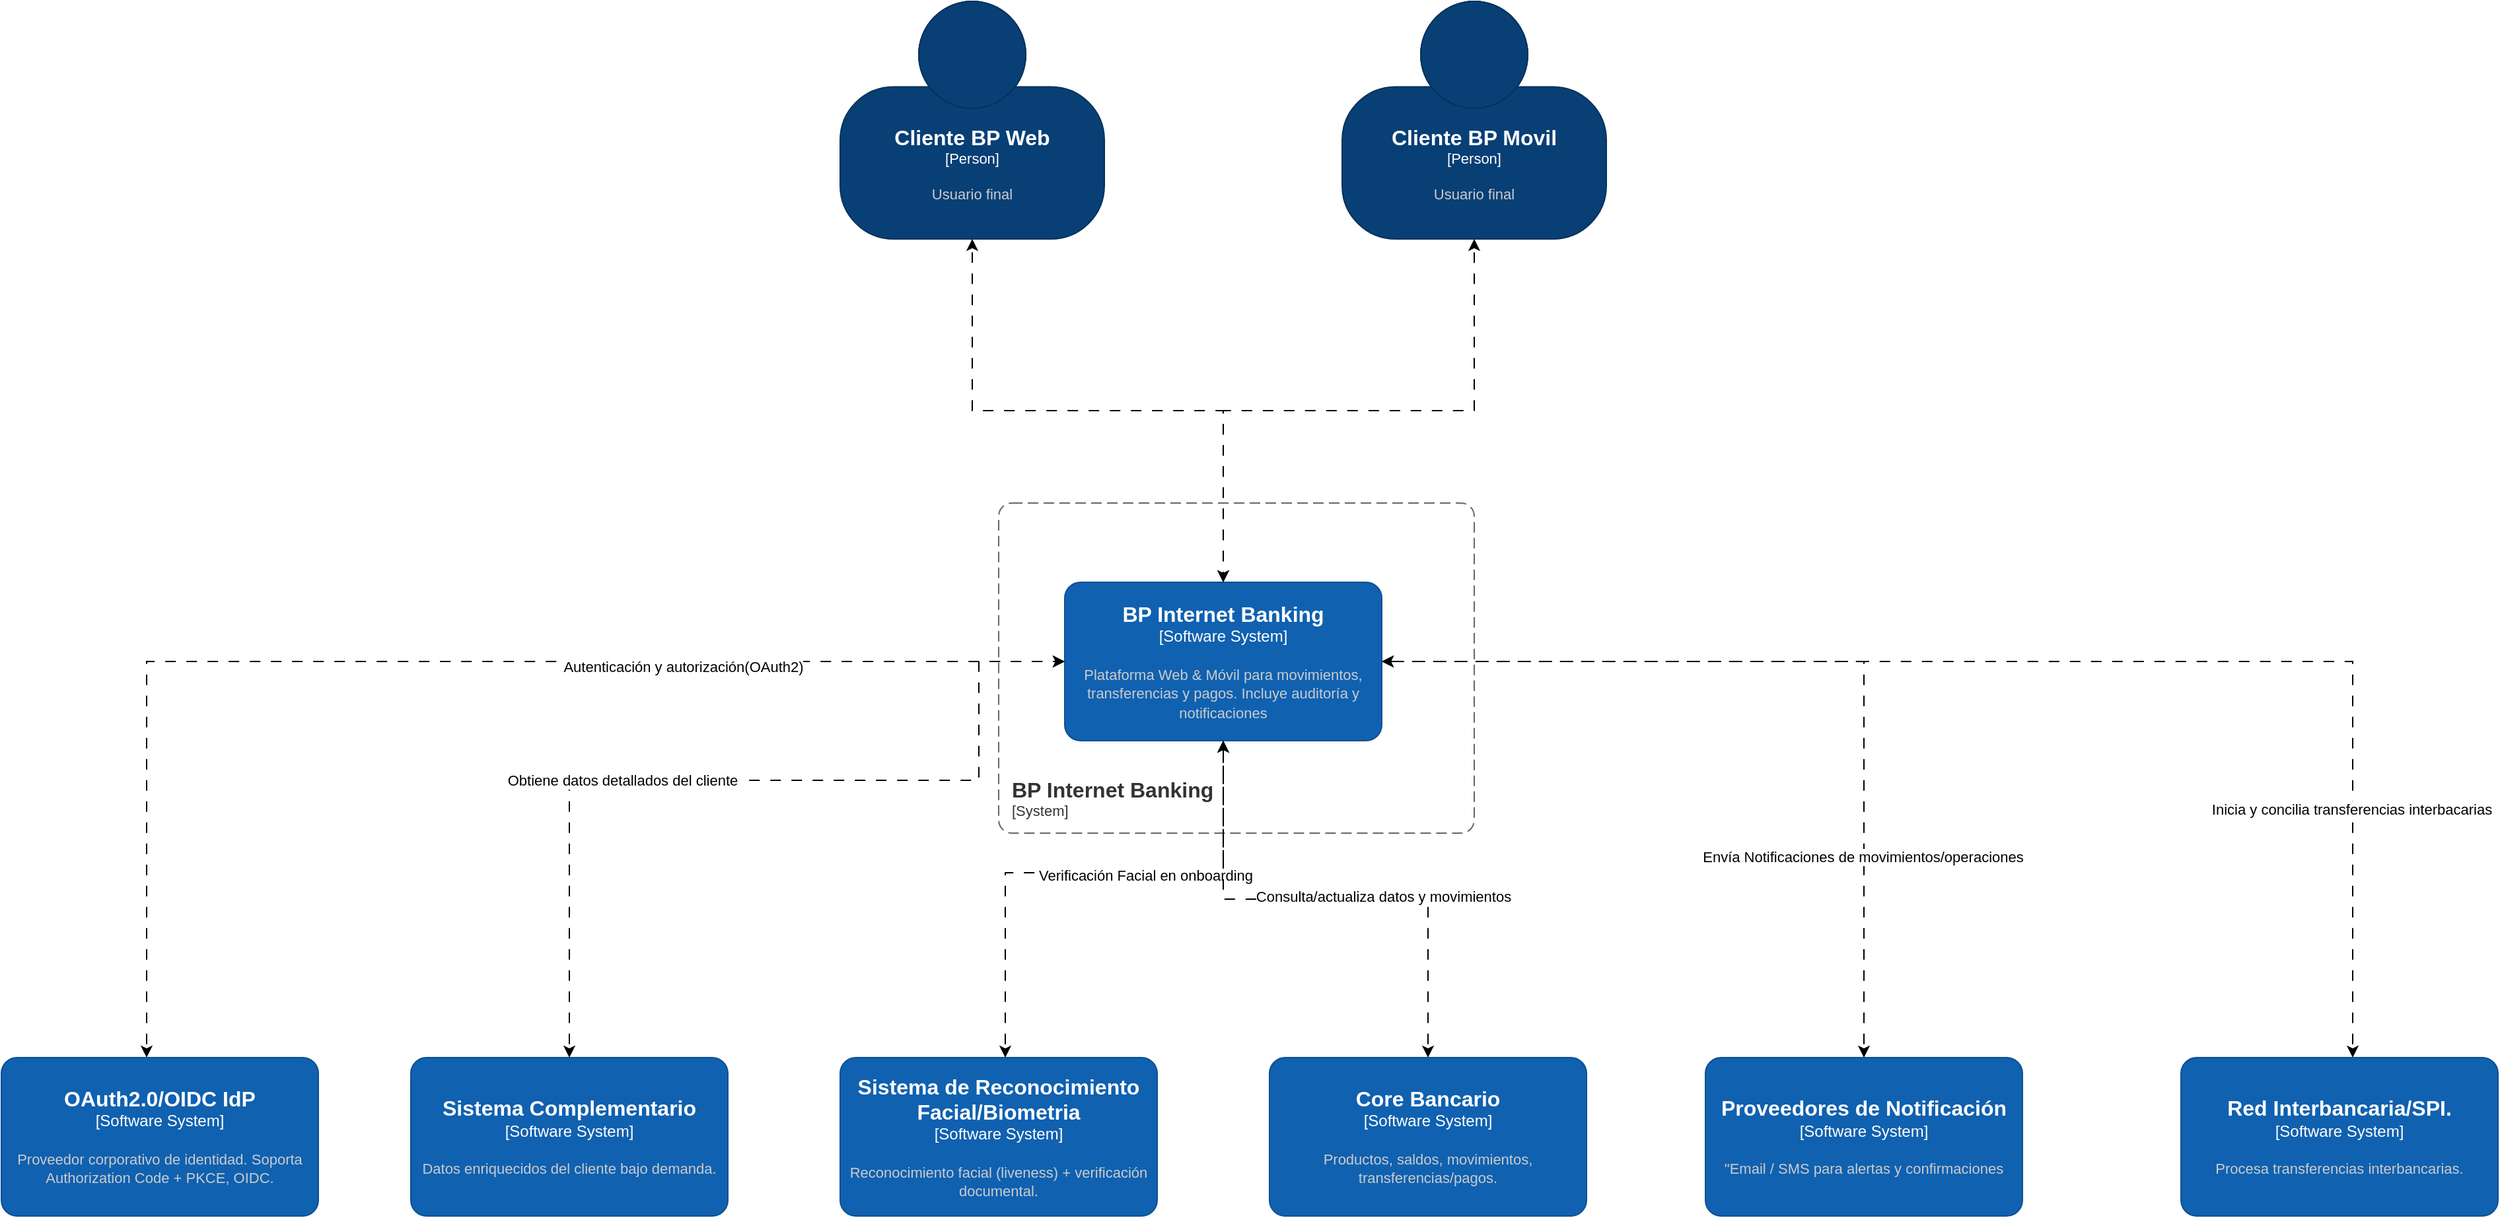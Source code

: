<mxfile version="24.7.17" pages="4">
  <diagram name="C4 - Nivel 1 Contexto" id="dMi_5jYq8DgC0_zO5_UD">
    <mxGraphModel dx="3375" dy="2298" grid="1" gridSize="10" guides="1" tooltips="1" connect="1" arrows="1" fold="1" page="1" pageScale="1" pageWidth="1169" pageHeight="827" math="0" shadow="0">
      <root>
        <mxCell id="0" />
        <mxCell id="1" parent="0" />
        <object placeholders="1" c4Name="Cliente BP Web" c4Type="Person" c4Description="Usuario final" label="&lt;font style=&quot;font-size: 16px&quot;&gt;&lt;b&gt;%c4Name%&lt;/b&gt;&lt;/font&gt;&lt;div&gt;[%c4Type%]&lt;/div&gt;&lt;br&gt;&lt;div&gt;&lt;font style=&quot;font-size: 11px&quot;&gt;&lt;font color=&quot;#cccccc&quot;&gt;%c4Description%&lt;/font&gt;&lt;/div&gt;" id="79uta5veiLznqhazfdTZ-1">
          <mxCell style="html=1;fontSize=11;dashed=0;whiteSpace=wrap;fillColor=#083F75;strokeColor=#06315C;fontColor=#ffffff;shape=mxgraph.c4.person2;align=center;metaEdit=1;points=[[0.5,0,0],[1,0.5,0],[1,0.75,0],[0.75,1,0],[0.5,1,0],[0.25,1,0],[0,0.75,0],[0,0.5,0]];resizable=0;" vertex="1" parent="1">
            <mxGeometry x="345" y="-60" width="200" height="180" as="geometry" />
          </mxCell>
        </object>
        <object placeholders="1" c4Name="BP Internet Banking" c4Type="SystemScopeBoundary" c4Application="System" label="&lt;font style=&quot;font-size: 16px&quot;&gt;&lt;b&gt;&lt;div style=&quot;text-align: left&quot;&gt;%c4Name%&lt;/div&gt;&lt;/b&gt;&lt;/font&gt;&lt;div style=&quot;text-align: left&quot;&gt;[%c4Application%]&lt;/div&gt;" id="79uta5veiLznqhazfdTZ-2">
          <mxCell style="rounded=1;fontSize=11;whiteSpace=wrap;html=1;dashed=1;arcSize=20;fillColor=none;strokeColor=#666666;fontColor=#333333;labelBackgroundColor=none;align=left;verticalAlign=bottom;labelBorderColor=none;spacingTop=0;spacing=10;dashPattern=8 4;metaEdit=1;rotatable=0;perimeter=rectanglePerimeter;noLabel=0;labelPadding=0;allowArrows=0;connectable=0;expand=0;recursiveResize=0;editable=1;pointerEvents=0;absoluteArcSize=1;points=[[0.25,0,0],[0.5,0,0],[0.75,0,0],[1,0.25,0],[1,0.5,0],[1,0.75,0],[0.75,1,0],[0.5,1,0],[0.25,1,0],[0,0.75,0],[0,0.5,0],[0,0.25,0]];" vertex="1" parent="1">
            <mxGeometry x="465" y="320" width="360" height="250" as="geometry" />
          </mxCell>
        </object>
        <object placeholders="1" c4Name="BP Internet Banking" c4Type="Software System" c4Description="Plataforma Web &amp; Móvil para movimientos, transferencias y pagos. Incluye auditoría y notificaciones" label="&lt;font style=&quot;font-size: 16px&quot;&gt;&lt;b&gt;%c4Name%&lt;/b&gt;&lt;/font&gt;&lt;div&gt;[%c4Type%]&lt;/div&gt;&lt;br&gt;&lt;div&gt;&lt;font style=&quot;font-size: 11px&quot;&gt;&lt;font color=&quot;#cccccc&quot;&gt;%c4Description%&lt;/font&gt;&lt;/div&gt;" id="79uta5veiLznqhazfdTZ-3">
          <mxCell style="rounded=1;whiteSpace=wrap;html=1;labelBackgroundColor=none;fillColor=#1061B0;fontColor=#ffffff;align=center;arcSize=10;strokeColor=#0D5091;metaEdit=1;resizable=0;points=[[0.25,0,0],[0.5,0,0],[0.75,0,0],[1,0.25,0],[1,0.5,0],[1,0.75,0],[0.75,1,0],[0.5,1,0],[0.25,1,0],[0,0.75,0],[0,0.5,0],[0,0.25,0]];" vertex="1" parent="1">
            <mxGeometry x="515" y="380" width="240" height="120" as="geometry" />
          </mxCell>
        </object>
        <mxCell id="79uta5veiLznqhazfdTZ-4" style="edgeStyle=orthogonalEdgeStyle;rounded=0;orthogonalLoop=1;jettySize=auto;html=1;entryX=0.5;entryY=0;entryDx=0;entryDy=0;entryPerimeter=0;startArrow=classic;startFill=1;flowAnimation=1;" edge="1" parent="1" source="79uta5veiLznqhazfdTZ-1" target="79uta5veiLznqhazfdTZ-3">
          <mxGeometry relative="1" as="geometry" />
        </mxCell>
        <mxCell id="FsZ0KVBX0a0LW1gSRPds-2" style="edgeStyle=orthogonalEdgeStyle;rounded=0;orthogonalLoop=1;jettySize=auto;html=1;startArrow=classic;startFill=1;flowAnimation=1;" edge="1" parent="1" source="FsZ0KVBX0a0LW1gSRPds-1" target="79uta5veiLznqhazfdTZ-3">
          <mxGeometry relative="1" as="geometry">
            <Array as="points">
              <mxPoint x="-180" y="440" />
            </Array>
          </mxGeometry>
        </mxCell>
        <mxCell id="FsZ0KVBX0a0LW1gSRPds-25" value="Autenticación y autorización(OAuth2)" style="edgeLabel;html=1;align=center;verticalAlign=middle;resizable=0;points=[];" vertex="1" connectable="0" parent="FsZ0KVBX0a0LW1gSRPds-2">
          <mxGeometry x="0.419" y="-4" relative="1" as="geometry">
            <mxPoint as="offset" />
          </mxGeometry>
        </mxCell>
        <object placeholders="1" c4Name="OAuth2.0/OIDC IdP" c4Type="Software System" c4Description="Proveedor corporativo de identidad. Soporta Authorization Code + PKCE, OIDC." label="&lt;font style=&quot;font-size: 16px&quot;&gt;&lt;b&gt;%c4Name%&lt;/b&gt;&lt;/font&gt;&lt;div&gt;[%c4Type%]&lt;/div&gt;&lt;br&gt;&lt;div&gt;&lt;font style=&quot;font-size: 11px&quot;&gt;&lt;font color=&quot;#cccccc&quot;&gt;%c4Description%&lt;/font&gt;&lt;/div&gt;" id="FsZ0KVBX0a0LW1gSRPds-1">
          <mxCell style="rounded=1;whiteSpace=wrap;html=1;labelBackgroundColor=none;fillColor=#1061B0;fontColor=#ffffff;align=center;arcSize=10;strokeColor=#0D5091;metaEdit=1;resizable=0;points=[[0.25,0,0],[0.5,0,0],[0.75,0,0],[1,0.25,0],[1,0.5,0],[1,0.75,0],[0.75,1,0],[0.5,1,0],[0.25,1,0],[0,0.75,0],[0,0.5,0],[0,0.25,0]];" vertex="1" parent="1">
            <mxGeometry x="-290" y="740" width="240" height="120" as="geometry" />
          </mxCell>
        </object>
        <object placeholders="1" c4Name="Sistema de Reconocimiento Facial/Biometria" c4Type="Software System" c4Description="Reconocimiento facial (liveness) + verificación documental." label="&lt;font style=&quot;font-size: 16px&quot;&gt;&lt;b&gt;%c4Name%&lt;/b&gt;&lt;/font&gt;&lt;div&gt;[%c4Type%]&lt;/div&gt;&lt;br&gt;&lt;div&gt;&lt;font style=&quot;font-size: 11px&quot;&gt;&lt;font color=&quot;#cccccc&quot;&gt;%c4Description%&lt;/font&gt;&lt;/div&gt;" id="FsZ0KVBX0a0LW1gSRPds-3">
          <mxCell style="rounded=1;whiteSpace=wrap;html=1;labelBackgroundColor=none;fillColor=#1061B0;fontColor=#ffffff;align=center;arcSize=10;strokeColor=#0D5091;metaEdit=1;resizable=0;points=[[0.25,0,0],[0.5,0,0],[0.75,0,0],[1,0.25,0],[1,0.5,0],[1,0.75,0],[0.75,1,0],[0.5,1,0],[0.25,1,0],[0,0.75,0],[0,0.5,0],[0,0.25,0]];" vertex="1" parent="1">
            <mxGeometry x="345" y="740" width="240" height="120" as="geometry" />
          </mxCell>
        </object>
        <mxCell id="FsZ0KVBX0a0LW1gSRPds-4" style="edgeStyle=orthogonalEdgeStyle;rounded=0;orthogonalLoop=1;jettySize=auto;html=1;entryX=0.5;entryY=1;entryDx=0;entryDy=0;entryPerimeter=0;startArrow=classic;startFill=1;flowAnimation=1;" edge="1" parent="1" source="FsZ0KVBX0a0LW1gSRPds-3" target="79uta5veiLznqhazfdTZ-3">
          <mxGeometry relative="1" as="geometry">
            <Array as="points">
              <mxPoint x="470" y="600" />
              <mxPoint x="635" y="600" />
            </Array>
          </mxGeometry>
        </mxCell>
        <mxCell id="FsZ0KVBX0a0LW1gSRPds-26" value="Verificación Facial en onboarding" style="edgeLabel;html=1;align=center;verticalAlign=middle;resizable=0;points=[];" vertex="1" connectable="0" parent="FsZ0KVBX0a0LW1gSRPds-4">
          <mxGeometry x="0.212" y="-2" relative="1" as="geometry">
            <mxPoint as="offset" />
          </mxGeometry>
        </mxCell>
        <mxCell id="FsZ0KVBX0a0LW1gSRPds-27" style="edgeStyle=orthogonalEdgeStyle;rounded=0;orthogonalLoop=1;jettySize=auto;html=1;startArrow=classic;startFill=1;flowAnimation=1;entryX=0.5;entryY=1;entryDx=0;entryDy=0;entryPerimeter=0;" edge="1" parent="1" source="FsZ0KVBX0a0LW1gSRPds-5" target="79uta5veiLznqhazfdTZ-3">
          <mxGeometry relative="1" as="geometry">
            <mxPoint x="790" y="510" as="targetPoint" />
          </mxGeometry>
        </mxCell>
        <mxCell id="FsZ0KVBX0a0LW1gSRPds-28" value="Consulta/actualiza datos y movimientos" style="edgeLabel;html=1;align=center;verticalAlign=middle;resizable=0;points=[];" vertex="1" connectable="0" parent="FsZ0KVBX0a0LW1gSRPds-27">
          <mxGeometry x="-0.219" y="-2" relative="1" as="geometry">
            <mxPoint as="offset" />
          </mxGeometry>
        </mxCell>
        <object placeholders="1" c4Name="Core Bancario" c4Type="Software System" c4Description="Productos, saldos, movimientos, transferencias/pagos." label="&lt;font style=&quot;font-size: 16px&quot;&gt;&lt;b&gt;%c4Name%&lt;/b&gt;&lt;/font&gt;&lt;div&gt;[%c4Type%]&lt;/div&gt;&lt;br&gt;&lt;div&gt;&lt;font style=&quot;font-size: 11px&quot;&gt;&lt;font color=&quot;#cccccc&quot;&gt;%c4Description%&lt;/font&gt;&lt;/div&gt;" id="FsZ0KVBX0a0LW1gSRPds-5">
          <mxCell style="rounded=1;whiteSpace=wrap;html=1;labelBackgroundColor=none;fillColor=#1061B0;fontColor=#ffffff;align=center;arcSize=10;strokeColor=#0D5091;metaEdit=1;resizable=0;points=[[0.25,0,0],[0.5,0,0],[0.75,0,0],[1,0.25,0],[1,0.5,0],[1,0.75,0],[0.75,1,0],[0.5,1,0],[0.25,1,0],[0,0.75,0],[0,0.5,0],[0,0.25,0]];" vertex="1" parent="1">
            <mxGeometry x="670" y="740" width="240" height="120" as="geometry" />
          </mxCell>
        </object>
        <object placeholders="1" c4Name="Proveedores de Notificación" c4Type="Software System" c4Description="&quot;Email / SMS para alertas y confirmaciones" label="&lt;font style=&quot;font-size: 16px&quot;&gt;&lt;b&gt;%c4Name%&lt;/b&gt;&lt;/font&gt;&lt;div&gt;[%c4Type%]&lt;/div&gt;&lt;br&gt;&lt;div&gt;&lt;font style=&quot;font-size: 11px&quot;&gt;&lt;font color=&quot;#cccccc&quot;&gt;%c4Description%&lt;/font&gt;&lt;/div&gt;" id="FsZ0KVBX0a0LW1gSRPds-6">
          <mxCell style="rounded=1;whiteSpace=wrap;html=1;labelBackgroundColor=none;fillColor=#1061B0;fontColor=#ffffff;align=center;arcSize=10;strokeColor=#0D5091;metaEdit=1;resizable=0;points=[[0.25,0,0],[0.5,0,0],[0.75,0,0],[1,0.25,0],[1,0.5,0],[1,0.75,0],[0.75,1,0],[0.5,1,0],[0.25,1,0],[0,0.75,0],[0,0.5,0],[0,0.25,0]];" vertex="1" parent="1">
            <mxGeometry x="1000" y="740" width="240" height="120" as="geometry" />
          </mxCell>
        </object>
        <mxCell id="FsZ0KVBX0a0LW1gSRPds-32" style="edgeStyle=orthogonalEdgeStyle;rounded=0;orthogonalLoop=1;jettySize=auto;html=1;startArrow=classic;startFill=1;flowAnimation=1;" edge="1" parent="1" source="FsZ0KVBX0a0LW1gSRPds-7" target="79uta5veiLznqhazfdTZ-3">
          <mxGeometry relative="1" as="geometry">
            <Array as="points">
              <mxPoint x="1490" y="440" />
            </Array>
          </mxGeometry>
        </mxCell>
        <mxCell id="FsZ0KVBX0a0LW1gSRPds-33" value="Inicia y concilia transferencias interbacarias" style="edgeLabel;html=1;align=center;verticalAlign=middle;resizable=0;points=[];" vertex="1" connectable="0" parent="FsZ0KVBX0a0LW1gSRPds-32">
          <mxGeometry x="-0.637" y="1" relative="1" as="geometry">
            <mxPoint as="offset" />
          </mxGeometry>
        </mxCell>
        <object placeholders="1" c4Name="Red Interbancaria/SPI." c4Type="Software System" c4Description="Procesa transferencias interbancarias." label="&lt;font style=&quot;font-size: 16px&quot;&gt;&lt;b&gt;%c4Name%&lt;/b&gt;&lt;/font&gt;&lt;div&gt;[%c4Type%]&lt;/div&gt;&lt;br&gt;&lt;div&gt;&lt;font style=&quot;font-size: 11px&quot;&gt;&lt;font color=&quot;#cccccc&quot;&gt;%c4Description%&lt;/font&gt;&lt;/div&gt;" id="FsZ0KVBX0a0LW1gSRPds-7">
          <mxCell style="rounded=1;whiteSpace=wrap;html=1;labelBackgroundColor=none;fillColor=#1061B0;fontColor=#ffffff;align=center;arcSize=10;strokeColor=#0D5091;metaEdit=1;resizable=0;points=[[0.25,0,0],[0.5,0,0],[0.75,0,0],[1,0.25,0],[1,0.5,0],[1,0.75,0],[0.75,1,0],[0.5,1,0],[0.25,1,0],[0,0.75,0],[0,0.5,0],[0,0.25,0]];" vertex="1" parent="1">
            <mxGeometry x="1360" y="740" width="240" height="120" as="geometry" />
          </mxCell>
        </object>
        <mxCell id="FsZ0KVBX0a0LW1gSRPds-24" style="edgeStyle=orthogonalEdgeStyle;rounded=0;orthogonalLoop=1;jettySize=auto;html=1;flowAnimation=1;startArrow=classic;startFill=1;" edge="1" parent="1" source="FsZ0KVBX0a0LW1gSRPds-23" target="79uta5veiLznqhazfdTZ-3">
          <mxGeometry relative="1" as="geometry" />
        </mxCell>
        <object placeholders="1" c4Name="Cliente BP Movil" c4Type="Person" c4Description="Usuario final" label="&lt;font style=&quot;font-size: 16px&quot;&gt;&lt;b&gt;%c4Name%&lt;/b&gt;&lt;/font&gt;&lt;div&gt;[%c4Type%]&lt;/div&gt;&lt;br&gt;&lt;div&gt;&lt;font style=&quot;font-size: 11px&quot;&gt;&lt;font color=&quot;#cccccc&quot;&gt;%c4Description%&lt;/font&gt;&lt;/div&gt;" id="FsZ0KVBX0a0LW1gSRPds-23">
          <mxCell style="html=1;fontSize=11;dashed=0;whiteSpace=wrap;fillColor=#083F75;strokeColor=#06315C;fontColor=#ffffff;shape=mxgraph.c4.person2;align=center;metaEdit=1;points=[[0.5,0,0],[1,0.5,0],[1,0.75,0],[0.75,1,0],[0.5,1,0],[0.25,1,0],[0,0.75,0],[0,0.5,0]];resizable=0;" vertex="1" parent="1">
            <mxGeometry x="725" y="-60" width="200" height="180" as="geometry" />
          </mxCell>
        </object>
        <mxCell id="FsZ0KVBX0a0LW1gSRPds-29" style="edgeStyle=orthogonalEdgeStyle;rounded=0;orthogonalLoop=1;jettySize=auto;html=1;startArrow=classic;startFill=1;flowAnimation=1;entryX=1;entryY=0.5;entryDx=0;entryDy=0;entryPerimeter=0;" edge="1" parent="1" source="FsZ0KVBX0a0LW1gSRPds-6" target="79uta5veiLznqhazfdTZ-3">
          <mxGeometry relative="1" as="geometry">
            <mxPoint x="1020" y="440" as="targetPoint" />
            <Array as="points">
              <mxPoint x="1120" y="440" />
            </Array>
          </mxGeometry>
        </mxCell>
        <mxCell id="FsZ0KVBX0a0LW1gSRPds-30" value="Envía Notificaciones de movimientos/operaciones" style="edgeLabel;html=1;align=center;verticalAlign=middle;resizable=0;points=[];" vertex="1" connectable="0" parent="FsZ0KVBX0a0LW1gSRPds-29">
          <mxGeometry x="-0.542" y="1" relative="1" as="geometry">
            <mxPoint as="offset" />
          </mxGeometry>
        </mxCell>
        <object placeholders="1" c4Name="Sistema Complementario" c4Type="Software System" c4Description="Datos enriquecidos del cliente bajo demanda." label="&lt;font style=&quot;font-size: 16px&quot;&gt;&lt;b&gt;%c4Name%&lt;/b&gt;&lt;/font&gt;&lt;div&gt;[%c4Type%]&lt;/div&gt;&lt;br&gt;&lt;div&gt;&lt;font style=&quot;font-size: 11px&quot;&gt;&lt;font color=&quot;#cccccc&quot;&gt;%c4Description%&lt;/font&gt;&lt;/div&gt;" id="FsZ0KVBX0a0LW1gSRPds-34">
          <mxCell style="rounded=1;whiteSpace=wrap;html=1;labelBackgroundColor=none;fillColor=#1061B0;fontColor=#ffffff;align=center;arcSize=10;strokeColor=#0D5091;metaEdit=1;resizable=0;points=[[0.25,0,0],[0.5,0,0],[0.75,0,0],[1,0.25,0],[1,0.5,0],[1,0.75,0],[0.75,1,0],[0.5,1,0],[0.25,1,0],[0,0.75,0],[0,0.5,0],[0,0.25,0]];" vertex="1" parent="1">
            <mxGeometry x="20" y="740" width="240" height="120" as="geometry" />
          </mxCell>
        </object>
        <mxCell id="FsZ0KVBX0a0LW1gSRPds-35" style="edgeStyle=orthogonalEdgeStyle;rounded=0;orthogonalLoop=1;jettySize=auto;html=1;entryX=0;entryY=0.5;entryDx=0;entryDy=0;entryPerimeter=0;startArrow=classic;startFill=1;flowAnimation=1;" edge="1" parent="1" source="FsZ0KVBX0a0LW1gSRPds-34" target="79uta5veiLznqhazfdTZ-3">
          <mxGeometry relative="1" as="geometry">
            <Array as="points">
              <mxPoint x="140" y="530" />
              <mxPoint x="450" y="530" />
              <mxPoint x="450" y="440" />
            </Array>
          </mxGeometry>
        </mxCell>
        <mxCell id="FsZ0KVBX0a0LW1gSRPds-36" value="Obtiene datos detallados del cliente" style="edgeLabel;html=1;align=center;verticalAlign=middle;resizable=0;points=[];" vertex="1" connectable="0" parent="FsZ0KVBX0a0LW1gSRPds-35">
          <mxGeometry x="-0.261" relative="1" as="geometry">
            <mxPoint as="offset" />
          </mxGeometry>
        </mxCell>
      </root>
    </mxGraphModel>
  </diagram>
  <diagram id="lBa2QChp9-0M-iFjqCTG" name="C4 - Nivel 2 Contenedores">
    <mxGraphModel dx="3776" dy="2565" grid="1" gridSize="10" guides="1" tooltips="1" connect="1" arrows="1" fold="1" page="1" pageScale="1" pageWidth="1169" pageHeight="827" math="0" shadow="0">
      <root>
        <mxCell id="0" />
        <mxCell id="1" parent="0" />
        <object placeholders="1" c4Name="Cliente Web / SPA Web" c4Type="Container" c4Technology="Angular / React" c4Description="Interfaz web que permite consultar movimientos y realizar transferencias." label="&lt;font style=&quot;font-size: 16px&quot;&gt;&lt;b&gt;%c4Name%&lt;/b&gt;&lt;/font&gt;&lt;div&gt;[%c4Type%: %c4Technology%]&lt;/div&gt;&lt;br&gt;&lt;div&gt;&lt;font style=&quot;font-size: 11px&quot;&gt;&lt;font color=&quot;#E6E6E6&quot;&gt;%c4Description%&lt;/font&gt;&lt;/div&gt;" id="XTN4zxrqTOm9MpHgK-dr-1">
          <mxCell style="rounded=1;whiteSpace=wrap;html=1;fontSize=11;labelBackgroundColor=none;fillColor=#23A2D9;fontColor=#ffffff;align=center;arcSize=10;strokeColor=#0E7DAD;metaEdit=1;resizable=0;points=[[0.25,0,0],[0.5,0,0],[0.75,0,0],[1,0.25,0],[1,0.5,0],[1,0.75,0],[0.75,1,0],[0.5,1,0],[0.25,1,0],[0,0.75,0],[0,0.5,0],[0,0.25,0]];" vertex="1" parent="1">
            <mxGeometry x="120" y="260" width="240" height="120" as="geometry" />
          </mxCell>
        </object>
        <object placeholders="1" c4Name="Cliente Móvil" c4Type="Container" c4Technology="Flutter / React Native" c4Description="Aplicación móvil con onboarding y autenticación biométrica" label="&lt;font style=&quot;font-size: 16px&quot;&gt;&lt;b&gt;%c4Name%&lt;/b&gt;&lt;/font&gt;&lt;div&gt;[%c4Type%: %c4Technology%]&lt;/div&gt;&lt;br&gt;&lt;div&gt;&lt;font style=&quot;font-size: 11px&quot;&gt;&lt;font color=&quot;#E6E6E6&quot;&gt;%c4Description%&lt;/font&gt;&lt;/div&gt;" id="XTN4zxrqTOm9MpHgK-dr-2">
          <mxCell style="rounded=1;whiteSpace=wrap;html=1;fontSize=11;labelBackgroundColor=none;fillColor=#23A2D9;fontColor=#ffffff;align=center;arcSize=10;strokeColor=#0E7DAD;metaEdit=1;resizable=0;points=[[0.25,0,0],[0.5,0,0],[0.75,0,0],[1,0.25,0],[1,0.5,0],[1,0.75,0],[0.75,1,0],[0.5,1,0],[0.25,1,0],[0,0.75,0],[0,0.5,0],[0,0.25,0]];" vertex="1" parent="1">
            <mxGeometry x="710" y="260" width="240" height="120" as="geometry" />
          </mxCell>
        </object>
        <mxCell id="XTN4zxrqTOm9MpHgK-dr-6" style="edgeStyle=orthogonalEdgeStyle;rounded=0;orthogonalLoop=1;jettySize=auto;html=1;startArrow=classic;startFill=1;flowAnimation=0;strokeColor=#2D7600;align=center;verticalAlign=middle;fontFamily=Helvetica;fontSize=11;fontColor=default;labelBackgroundColor=default;endArrow=classic;fillColor=#60a917;" edge="1" parent="1" source="XTN4zxrqTOm9MpHgK-dr-3" target="XTN4zxrqTOm9MpHgK-dr-1">
          <mxGeometry relative="1" as="geometry" />
        </mxCell>
        <mxCell id="XTN4zxrqTOm9MpHgK-dr-15" value="&lt;div&gt;Usa la SPA Web desde el navegador&lt;br&gt;&lt;/div&gt;" style="edgeLabel;html=1;align=center;verticalAlign=middle;resizable=0;points=[];rounded=0;strokeColor=#2D7600;fontFamily=Helvetica;fontSize=11;fontColor=default;labelBackgroundColor=default;fillColor=#60a917;" vertex="1" connectable="0" parent="XTN4zxrqTOm9MpHgK-dr-6">
          <mxGeometry x="-0.263" y="3" relative="1" as="geometry">
            <mxPoint as="offset" />
          </mxGeometry>
        </mxCell>
        <object placeholders="1" c4Name="Cliente Web" c4Type="Software System" c4Description="Usuario que accede desde el navegador" label="&lt;font style=&quot;font-size: 16px&quot;&gt;&lt;b&gt;%c4Name%&lt;/b&gt;&lt;/font&gt;&lt;div&gt;[%c4Type%]&lt;/div&gt;&lt;br&gt;&lt;div&gt;&lt;font style=&quot;font-size: 11px&quot;&gt;&lt;font color=&quot;#cccccc&quot;&gt;%c4Description%&lt;/font&gt;&lt;/div&gt;" id="XTN4zxrqTOm9MpHgK-dr-3">
          <mxCell style="rounded=1;whiteSpace=wrap;html=1;labelBackgroundColor=none;fillColor=#8C8496;fontColor=#ffffff;align=center;arcSize=10;strokeColor=#736782;metaEdit=1;resizable=0;points=[[0.25,0,0],[0.5,0,0],[0.75,0,0],[1,0.25,0],[1,0.5,0],[1,0.75,0],[0.75,1,0],[0.5,1,0],[0.25,1,0],[0,0.75,0],[0,0.5,0],[0,0.25,0]];" vertex="1" parent="1">
            <mxGeometry x="240" y="-60" width="240" height="120" as="geometry" />
          </mxCell>
        </object>
        <mxCell id="XTN4zxrqTOm9MpHgK-dr-7" style="edgeStyle=orthogonalEdgeStyle;rounded=0;orthogonalLoop=1;jettySize=auto;html=1;startArrow=classic;startFill=1;flowAnimation=0;strokeColor=#2D7600;align=center;verticalAlign=middle;fontFamily=Helvetica;fontSize=11;fontColor=default;labelBackgroundColor=default;endArrow=classic;fillColor=#60a917;" edge="1" parent="1" source="XTN4zxrqTOm9MpHgK-dr-4" target="XTN4zxrqTOm9MpHgK-dr-2">
          <mxGeometry relative="1" as="geometry" />
        </mxCell>
        <mxCell id="XTN4zxrqTOm9MpHgK-dr-16" value="Usa la App desde dispositivo móvil" style="edgeLabel;html=1;align=center;verticalAlign=middle;resizable=0;points=[];rounded=0;strokeColor=#2D7600;fontFamily=Helvetica;fontSize=11;fontColor=default;labelBackgroundColor=default;fillColor=#60a917;" vertex="1" connectable="0" parent="XTN4zxrqTOm9MpHgK-dr-7">
          <mxGeometry x="-0.504" y="1" relative="1" as="geometry">
            <mxPoint as="offset" />
          </mxGeometry>
        </mxCell>
        <object placeholders="1" c4Name="Cliente Móvil" c4Type="Software System" c4Description="Usuario que utiliza la App Móvil" label="&lt;font style=&quot;font-size: 16px&quot;&gt;&lt;b&gt;%c4Name%&lt;/b&gt;&lt;/font&gt;&lt;div&gt;[%c4Type%]&lt;/div&gt;&lt;br&gt;&lt;div&gt;&lt;font style=&quot;font-size: 11px&quot;&gt;&lt;font color=&quot;#cccccc&quot;&gt;%c4Description%&lt;/font&gt;&lt;/div&gt;" id="XTN4zxrqTOm9MpHgK-dr-4">
          <mxCell style="rounded=1;whiteSpace=wrap;html=1;labelBackgroundColor=none;fillColor=#8C8496;fontColor=#ffffff;align=center;arcSize=10;strokeColor=#736782;metaEdit=1;resizable=0;points=[[0.25,0,0],[0.5,0,0],[0.75,0,0],[1,0.25,0],[1,0.5,0],[1,0.75,0],[0.75,1,0],[0.5,1,0],[0.25,1,0],[0,0.75,0],[0,0.5,0],[0,0.25,0]];" vertex="1" parent="1">
            <mxGeometry x="570" y="-60" width="240" height="120" as="geometry" />
          </mxCell>
        </object>
        <object placeholders="1" c4Name="BP Internet Banca" c4Type="SystemScopeBoundary" c4Application="Software System" label="&lt;font style=&quot;font-size: 16px&quot;&gt;&lt;b&gt;&lt;div style=&quot;text-align: left&quot;&gt;%c4Name%&lt;/div&gt;&lt;/b&gt;&lt;/font&gt;&lt;div style=&quot;text-align: left&quot;&gt;[%c4Application%]&lt;/div&gt;" id="XTN4zxrqTOm9MpHgK-dr-5">
          <mxCell style="rounded=1;fontSize=11;whiteSpace=wrap;html=1;dashed=1;arcSize=20;fillColor=none;strokeColor=#666666;fontColor=#333333;labelBackgroundColor=none;align=left;verticalAlign=bottom;labelBorderColor=none;spacingTop=0;spacing=10;dashPattern=8 4;metaEdit=1;rotatable=0;perimeter=rectanglePerimeter;noLabel=0;labelPadding=0;allowArrows=0;connectable=0;expand=0;recursiveResize=0;editable=1;pointerEvents=0;absoluteArcSize=1;points=[[0.25,0,0],[0.5,0,0],[0.75,0,0],[1,0.25,0],[1,0.5,0],[1,0.75,0],[0.75,1,0],[0.5,1,0],[0.25,1,0],[0,0.75,0],[0,0.5,0],[0,0.25,0]];" vertex="1" parent="1">
            <mxGeometry x="-400" y="210" width="1750" height="1720" as="geometry" />
          </mxCell>
        </object>
        <mxCell id="j98TqhkCyPm2cH_cGYxS-22" style="edgeStyle=orthogonalEdgeStyle;rounded=0;orthogonalLoop=1;jettySize=auto;html=1;flowAnimation=0;fillColor=#60a917;strokeColor=#2D7600;" edge="1" parent="1" source="XTN4zxrqTOm9MpHgK-dr-8" target="XTN4zxrqTOm9MpHgK-dr-23">
          <mxGeometry relative="1" as="geometry">
            <Array as="points">
              <mxPoint x="540" y="900" />
              <mxPoint x="770" y="900" />
            </Array>
          </mxGeometry>
        </mxCell>
        <object placeholders="1" c4Name="API Gateway" c4Type="Container" c4Technology="Azure API Management" c4Description="Punto de entrada y control de políticas de acceso." label="&lt;font style=&quot;font-size: 16px&quot;&gt;&lt;b&gt;%c4Name%&lt;/b&gt;&lt;/font&gt;&lt;div&gt;[%c4Type%: %c4Technology%]&lt;/div&gt;&lt;br&gt;&lt;div&gt;&lt;font style=&quot;font-size: 11px&quot;&gt;&lt;font color=&quot;#E6E6E6&quot;&gt;%c4Description%&lt;/font&gt;&lt;/div&gt;" id="XTN4zxrqTOm9MpHgK-dr-8">
          <mxCell style="rounded=1;whiteSpace=wrap;html=1;fontSize=11;labelBackgroundColor=none;fillColor=#23A2D9;fontColor=#ffffff;align=center;arcSize=10;strokeColor=#0E7DAD;metaEdit=1;resizable=0;points=[[0.25,0,0],[0.5,0,0],[0.75,0,0],[1,0.25,0],[1,0.5,0],[1,0.75,0],[0.75,1,0],[0.5,1,0],[0.25,1,0],[0,0.75,0],[0,0.5,0],[0,0.25,0]];" vertex="1" parent="1">
            <mxGeometry x="420" y="610" width="240" height="120" as="geometry" />
          </mxCell>
        </object>
        <object placeholders="1" c4Name="Proveedores de Notificación" c4Type="Twilio / SendGrid  /Firebase" c4Description="SMS / Email / Push" label="&lt;font style=&quot;font-size: 16px&quot;&gt;&lt;b&gt;%c4Name%&lt;/b&gt;&lt;/font&gt;&lt;div&gt;[%c4Type%]&lt;/div&gt;&lt;br&gt;&lt;div&gt;&lt;font style=&quot;font-size: 11px&quot;&gt;&lt;font color=&quot;#cccccc&quot;&gt;%c4Description%&lt;/font&gt;&lt;/div&gt;" id="XTN4zxrqTOm9MpHgK-dr-9">
          <mxCell style="rounded=1;whiteSpace=wrap;html=1;labelBackgroundColor=none;fillColor=#8C8496;fontColor=#ffffff;align=center;arcSize=10;strokeColor=#736782;metaEdit=1;resizable=0;points=[[0.25,0,0],[0.5,0,0],[0.75,0,0],[1,0.25,0],[1,0.5,0],[1,0.75,0],[0.75,1,0],[0.5,1,0],[0.25,1,0],[0,0.75,0],[0,0.5,0],[0,0.25,0]];" vertex="1" parent="1">
            <mxGeometry x="1530" y="930" width="240" height="120" as="geometry" />
          </mxCell>
        </object>
        <object placeholders="1" c4Name="Sistema Datos Demograficos" c4Type="REST / SOAP" c4Description="Datos enriquecidos del cliente (perfil, límites)." label="&lt;font style=&quot;font-size: 16px&quot;&gt;&lt;b&gt;%c4Name%&lt;/b&gt;&lt;/font&gt;&lt;div&gt;[%c4Type%]&lt;/div&gt;&lt;br&gt;&lt;div&gt;&lt;font style=&quot;font-size: 11px&quot;&gt;&lt;font color=&quot;#cccccc&quot;&gt;%c4Description%&lt;/font&gt;&lt;/div&gt;" id="XTN4zxrqTOm9MpHgK-dr-10">
          <mxCell style="rounded=1;whiteSpace=wrap;html=1;labelBackgroundColor=none;fillColor=#8C8496;fontColor=#ffffff;align=center;arcSize=10;strokeColor=#736782;metaEdit=1;resizable=0;points=[[0.25,0,0],[0.5,0,0],[0.75,0,0],[1,0.25,0],[1,0.5,0],[1,0.75,0],[0.75,1,0],[0.5,1,0],[0.25,1,0],[0,0.75,0],[0,0.5,0],[0,0.25,0]];" vertex="1" parent="1">
            <mxGeometry x="1530" y="1310" width="240" height="120" as="geometry" />
          </mxCell>
        </object>
        <mxCell id="XTN4zxrqTOm9MpHgK-dr-11" style="edgeStyle=orthogonalEdgeStyle;rounded=0;orthogonalLoop=1;jettySize=auto;html=1;entryX=0.5;entryY=0;entryDx=0;entryDy=0;entryPerimeter=0;startArrow=classic;startFill=1;flowAnimation=0;fillColor=#60a917;strokeColor=#2D7600;" edge="1" parent="1" source="XTN4zxrqTOm9MpHgK-dr-1" target="XTN4zxrqTOm9MpHgK-dr-8">
          <mxGeometry relative="1" as="geometry">
            <Array as="points">
              <mxPoint x="240" y="570" />
              <mxPoint x="540" y="570" />
            </Array>
          </mxGeometry>
        </mxCell>
        <mxCell id="XTN4zxrqTOm9MpHgK-dr-17" value="Invoca APIs REST (HTTPS)" style="edgeLabel;html=1;align=center;verticalAlign=middle;resizable=0;points=[];" vertex="1" connectable="0" parent="XTN4zxrqTOm9MpHgK-dr-11">
          <mxGeometry x="-0.574" y="2" relative="1" as="geometry">
            <mxPoint as="offset" />
          </mxGeometry>
        </mxCell>
        <mxCell id="XTN4zxrqTOm9MpHgK-dr-12" style="edgeStyle=orthogonalEdgeStyle;rounded=0;orthogonalLoop=1;jettySize=auto;html=1;entryX=0.5;entryY=0;entryDx=0;entryDy=0;entryPerimeter=0;startArrow=classic;startFill=1;flowAnimation=0;strokeColor=#2D7600;align=center;verticalAlign=middle;fontFamily=Helvetica;fontSize=11;fontColor=default;labelBackgroundColor=default;endArrow=classic;fillColor=#60a917;" edge="1" parent="1" source="XTN4zxrqTOm9MpHgK-dr-2" target="XTN4zxrqTOm9MpHgK-dr-8">
          <mxGeometry relative="1" as="geometry">
            <Array as="points">
              <mxPoint x="540" y="320" />
            </Array>
          </mxGeometry>
        </mxCell>
        <mxCell id="XTN4zxrqTOm9MpHgK-dr-18" value="Invoca APIs REST (HTTPS)" style="edgeLabel;html=1;align=center;verticalAlign=middle;resizable=0;points=[];rounded=0;strokeColor=#2D7600;fontFamily=Helvetica;fontSize=11;fontColor=default;labelBackgroundColor=default;fillColor=#60a917;" vertex="1" connectable="0" parent="XTN4zxrqTOm9MpHgK-dr-12">
          <mxGeometry x="-0.563" y="3" relative="1" as="geometry">
            <mxPoint as="offset" />
          </mxGeometry>
        </mxCell>
        <object placeholders="1" c4Name="AKS - Servicios de Dominio" c4Type="ContainerScopeBoundary" c4Application="Container" label="&lt;font style=&quot;font-size: 16px&quot;&gt;&lt;b&gt;&lt;div style=&quot;text-align: left&quot;&gt;%c4Name%&lt;/div&gt;&lt;/b&gt;&lt;/font&gt;&lt;div style=&quot;text-align: left&quot;&gt;[%c4Application%]&lt;/div&gt;" id="XTN4zxrqTOm9MpHgK-dr-19">
          <mxCell style="rounded=1;fontSize=11;whiteSpace=wrap;html=1;dashed=1;arcSize=20;fillColor=none;strokeColor=#666666;fontColor=#333333;labelBackgroundColor=none;align=left;verticalAlign=bottom;labelBorderColor=none;spacingTop=0;spacing=10;dashPattern=8 4;metaEdit=1;rotatable=0;perimeter=rectanglePerimeter;noLabel=0;labelPadding=0;allowArrows=0;connectable=0;expand=0;recursiveResize=0;editable=1;pointerEvents=0;absoluteArcSize=1;points=[[0.25,0,0],[0.5,0,0],[0.75,0,0],[1,0.25,0],[1,0.5,0],[1,0.75,0],[0.75,1,0],[0.5,1,0],[0.25,1,0],[0,0.75,0],[0,0.5,0],[0,0.25,0]];" vertex="1" parent="1">
            <mxGeometry x="15" y="970" width="1195" height="700" as="geometry" />
          </mxCell>
        </object>
        <mxCell id="j98TqhkCyPm2cH_cGYxS-11" style="edgeStyle=orthogonalEdgeStyle;rounded=0;orthogonalLoop=1;jettySize=auto;html=1;flowAnimation=0;strokeColor=#001DBC;align=center;verticalAlign=middle;fontFamily=Helvetica;fontSize=11;fontColor=default;labelBackgroundColor=default;endArrow=classic;fillColor=#0050ef;" edge="1" parent="1" source="XTN4zxrqTOm9MpHgK-dr-20" target="j98TqhkCyPm2cH_cGYxS-1">
          <mxGeometry relative="1" as="geometry">
            <Array as="points">
              <mxPoint x="1070" y="1590" />
            </Array>
          </mxGeometry>
        </mxCell>
        <mxCell id="j98TqhkCyPm2cH_cGYxS-20" style="edgeStyle=orthogonalEdgeStyle;rounded=0;orthogonalLoop=1;jettySize=auto;html=1;startArrow=classic;startFill=1;flowAnimation=0;curved=1;fillColor=#d5e8d4;strokeColor=#82b366;" edge="1" parent="1" source="XTN4zxrqTOm9MpHgK-dr-20" target="XTN4zxrqTOm9MpHgK-dr-27">
          <mxGeometry relative="1" as="geometry" />
        </mxCell>
        <mxCell id="j98TqhkCyPm2cH_cGYxS-21" value="Consulta y almacena movimientos recurrentes" style="edgeLabel;html=1;align=center;verticalAlign=middle;resizable=0;points=[];" vertex="1" connectable="0" parent="j98TqhkCyPm2cH_cGYxS-20">
          <mxGeometry x="-0.044" y="-3" relative="1" as="geometry">
            <mxPoint as="offset" />
          </mxGeometry>
        </mxCell>
        <mxCell id="j98TqhkCyPm2cH_cGYxS-33" style="edgeStyle=orthogonalEdgeStyle;rounded=0;orthogonalLoop=1;jettySize=auto;html=1;curved=1;fillColor=#f8cecc;strokeColor=#b85450;" edge="1" parent="1" source="XTN4zxrqTOm9MpHgK-dr-20" target="XTN4zxrqTOm9MpHgK-dr-21">
          <mxGeometry relative="1" as="geometry" />
        </mxCell>
        <object placeholders="1" c4Name="Servicio de Movimientos" c4Type="Container" c4Technology="SpringBoot - .Net" c4Description="Consulta saldos y movimientos; patrón Cache-Aside" label="&lt;font style=&quot;font-size: 16px&quot;&gt;&lt;b&gt;%c4Name%&lt;/b&gt;&lt;/font&gt;&lt;div&gt;[%c4Type%: %c4Technology%]&lt;/div&gt;&lt;br&gt;&lt;div&gt;&lt;font style=&quot;font-size: 11px&quot;&gt;&lt;font color=&quot;#E6E6E6&quot;&gt;%c4Description%&lt;/font&gt;&lt;/div&gt;" id="XTN4zxrqTOm9MpHgK-dr-20">
          <mxCell style="rounded=1;whiteSpace=wrap;html=1;fontSize=11;labelBackgroundColor=none;fillColor=#23A2D9;fontColor=#ffffff;align=center;arcSize=10;strokeColor=#0E7DAD;metaEdit=1;resizable=0;points=[[0.25,0,0],[0.5,0,0],[0.75,0,0],[1,0.25,0],[1,0.5,0],[1,0.75,0],[0.75,1,0],[0.5,1,0],[0.25,1,0],[0,0.75,0],[0,0.5,0],[0,0.25,0]];" vertex="1" parent="1">
            <mxGeometry x="500" y="1370" width="240" height="120" as="geometry" />
          </mxCell>
        </object>
        <object placeholders="1" c4Name="Servicio de Notificaciones" c4Type="Container" c4Technology="SpringBoot - .Net" c4Description="Orquesta envío multi-canal (SMS/Email)" label="&lt;font style=&quot;font-size: 16px&quot;&gt;&lt;b&gt;%c4Name%&lt;/b&gt;&lt;/font&gt;&lt;div&gt;[%c4Type%: %c4Technology%]&lt;/div&gt;&lt;br&gt;&lt;div&gt;&lt;font style=&quot;font-size: 11px&quot;&gt;&lt;font color=&quot;#E6E6E6&quot;&gt;%c4Description%&lt;/font&gt;&lt;/div&gt;" id="XTN4zxrqTOm9MpHgK-dr-21">
          <mxCell style="rounded=1;whiteSpace=wrap;html=1;fontSize=11;labelBackgroundColor=none;fillColor=#23A2D9;fontColor=#ffffff;align=center;arcSize=10;strokeColor=#0E7DAD;metaEdit=1;resizable=0;points=[[0.25,0,0],[0.5,0,0],[0.75,0,0],[1,0.25,0],[1,0.5,0],[1,0.75,0],[0.75,1,0],[0.5,1,0],[0.25,1,0],[0,0.75,0],[0,0.5,0],[0,0.25,0]];" vertex="1" parent="1">
            <mxGeometry x="370" y="1060" width="240" height="120" as="geometry" />
          </mxCell>
        </object>
        <object placeholders="1" c4Name="Servicio de Auditoria" c4Type="Container" c4Technology=".NET / Python" c4Description="Ingesta de eventos y trazabilidad." label="&lt;font style=&quot;font-size: 16px&quot;&gt;&lt;b&gt;%c4Name%&lt;/b&gt;&lt;/font&gt;&lt;div&gt;[%c4Type%: %c4Technology%]&lt;/div&gt;&lt;br&gt;&lt;div&gt;&lt;font style=&quot;font-size: 11px&quot;&gt;&lt;font color=&quot;#E6E6E6&quot;&gt;%c4Description%&lt;/font&gt;&lt;/div&gt;" id="XTN4zxrqTOm9MpHgK-dr-22">
          <mxCell style="rounded=1;whiteSpace=wrap;html=1;fontSize=11;labelBackgroundColor=none;fillColor=#23A2D9;fontColor=#ffffff;align=center;arcSize=10;strokeColor=#0E7DAD;metaEdit=1;resizable=0;points=[[0.25,0,0],[0.5,0,0],[0.75,0,0],[1,0.25,0],[1,0.5,0],[1,0.75,0],[0.75,1,0],[0.5,1,0],[0.25,1,0],[0,0.75,0],[0,0.5,0],[0,0.25,0]];" vertex="1" parent="1">
            <mxGeometry x="80" y="1060" width="240" height="120" as="geometry" />
          </mxCell>
        </object>
        <mxCell id="j98TqhkCyPm2cH_cGYxS-8" style="edgeStyle=orthogonalEdgeStyle;rounded=0;orthogonalLoop=1;jettySize=auto;html=1;flowAnimation=0;strokeColor=#001DBC;align=center;verticalAlign=middle;fontFamily=Helvetica;fontSize=11;fontColor=default;labelBackgroundColor=default;endArrow=classic;fillColor=#0050ef;" edge="1" parent="1" source="XTN4zxrqTOm9MpHgK-dr-23" target="ahNCxuLzQa9rluvoPMom-1">
          <mxGeometry relative="1" as="geometry">
            <Array as="points">
              <mxPoint x="770" y="1260" />
              <mxPoint x="1650" y="1260" />
            </Array>
          </mxGeometry>
        </mxCell>
        <object placeholders="1" c4Name="Servicio de Onboarding" c4Type="Container" c4Technology="SpringBoot - .Net" c4Description="Verificación facial y alta de clientes." label="&lt;font style=&quot;font-size: 16px&quot;&gt;&lt;b&gt;%c4Name%&lt;/b&gt;&lt;/font&gt;&lt;div&gt;[%c4Type%: %c4Technology%]&lt;/div&gt;&lt;br&gt;&lt;div&gt;&lt;font style=&quot;font-size: 11px&quot;&gt;&lt;font color=&quot;#E6E6E6&quot;&gt;%c4Description%&lt;/font&gt;&lt;/div&gt;" id="XTN4zxrqTOm9MpHgK-dr-23">
          <mxCell style="rounded=1;whiteSpace=wrap;html=1;fontSize=11;labelBackgroundColor=none;fillColor=#23A2D9;fontColor=#ffffff;align=center;arcSize=10;strokeColor=#0E7DAD;metaEdit=1;resizable=0;points=[[0.25,0,0],[0.5,0,0],[0.75,0,0],[1,0.25,0],[1,0.5,0],[1,0.75,0],[0.75,1,0],[0.5,1,0],[0.25,1,0],[0,0.75,0],[0,0.5,0],[0,0.25,0]];" vertex="1" parent="1">
            <mxGeometry x="650" y="1060" width="240" height="120" as="geometry" />
          </mxCell>
        </object>
        <mxCell id="j98TqhkCyPm2cH_cGYxS-17" style="edgeStyle=orthogonalEdgeStyle;rounded=0;orthogonalLoop=1;jettySize=auto;html=1;flowAnimation=0;startArrow=classic;startFill=1;curved=1;fillColor=#f8cecc;strokeColor=#b85450;" edge="1" parent="1" source="XTN4zxrqTOm9MpHgK-dr-24" target="XTN4zxrqTOm9MpHgK-dr-21">
          <mxGeometry relative="1" as="geometry">
            <Array as="points">
              <mxPoint x="1060" y="1230" />
              <mxPoint x="490" y="1230" />
            </Array>
          </mxGeometry>
        </mxCell>
        <object placeholders="1" c4Name="Servicio de Transferencias" c4Type="Container" c4Technology="SpringBoot - .Net" c4Description="Propias e interbancarias; idempotencia / outbox" label="&lt;font style=&quot;font-size: 16px&quot;&gt;&lt;b&gt;%c4Name%&lt;/b&gt;&lt;/font&gt;&lt;div&gt;[%c4Type%: %c4Technology%]&lt;/div&gt;&lt;br&gt;&lt;div&gt;&lt;font style=&quot;font-size: 11px&quot;&gt;&lt;font color=&quot;#E6E6E6&quot;&gt;%c4Description%&lt;/font&gt;&lt;/div&gt;" id="XTN4zxrqTOm9MpHgK-dr-24">
          <mxCell style="rounded=1;whiteSpace=wrap;html=1;fontSize=11;labelBackgroundColor=none;fillColor=#23A2D9;fontColor=#ffffff;align=center;arcSize=10;strokeColor=#0E7DAD;metaEdit=1;resizable=0;points=[[0.25,0,0],[0.5,0,0],[0.75,0,0],[1,0.25,0],[1,0.5,0],[1,0.75,0],[0.75,1,0],[0.5,1,0],[0.25,1,0],[0,0.75,0],[0,0.5,0],[0,0.25,0]];" vertex="1" parent="1">
            <mxGeometry x="940" y="1060" width="240" height="120" as="geometry" />
          </mxCell>
        </object>
        <object placeholders="1" c4Name="BD Transaccional" c4Type="Container" c4Technology="Azure SQL Database" c4Description="Cuentas, movimientos, transferencias." label="&lt;font style=&quot;font-size: 16px&quot;&gt;&lt;b&gt;%c4Name%&lt;/b&gt;&lt;/font&gt;&lt;div&gt;[%c4Type%:&amp;nbsp;%c4Technology%]&lt;/div&gt;&lt;br&gt;&lt;div&gt;&lt;font style=&quot;font-size: 11px&quot;&gt;&lt;font color=&quot;#E6E6E6&quot;&gt;%c4Description%&lt;/font&gt;&lt;/div&gt;" id="XTN4zxrqTOm9MpHgK-dr-25">
          <mxCell style="shape=cylinder3;size=15;whiteSpace=wrap;html=1;boundedLbl=1;rounded=0;labelBackgroundColor=none;fillColor=#23A2D9;fontSize=12;fontColor=#ffffff;align=center;strokeColor=#0E7DAD;metaEdit=1;points=[[0.5,0,0],[1,0.25,0],[1,0.5,0],[1,0.75,0],[0.5,1,0],[0,0.75,0],[0,0.5,0],[0,0.25,0]];resizable=0;" vertex="1" parent="1">
            <mxGeometry x="-320" y="970" width="240" height="120" as="geometry" />
          </mxCell>
        </object>
        <object placeholders="1" c4Name="BD de Auditoría" c4Type="Container" c4Technology="Azure Cosmos DB" c4Description="&quot;Eventos y trazabilidad (append-only)." label="&lt;font style=&quot;font-size: 16px&quot;&gt;&lt;b&gt;%c4Name%&lt;/b&gt;&lt;/font&gt;&lt;div&gt;[%c4Type%:&amp;nbsp;%c4Technology%]&lt;/div&gt;&lt;br&gt;&lt;div&gt;&lt;font style=&quot;font-size: 11px&quot;&gt;&lt;font color=&quot;#E6E6E6&quot;&gt;%c4Description%&lt;/font&gt;&lt;/div&gt;" id="XTN4zxrqTOm9MpHgK-dr-26">
          <mxCell style="shape=cylinder3;size=15;whiteSpace=wrap;html=1;boundedLbl=1;rounded=0;labelBackgroundColor=none;fillColor=#23A2D9;fontSize=12;fontColor=#ffffff;align=center;strokeColor=#0E7DAD;metaEdit=1;points=[[0.5,0,0],[1,0.25,0],[1,0.5,0],[1,0.75,0],[0.5,1,0],[0,0.75,0],[0,0.5,0],[0,0.25,0]];resizable=0;" vertex="1" parent="1">
            <mxGeometry x="-320" y="1165" width="240" height="120" as="geometry" />
          </mxCell>
        </object>
        <object placeholders="1" c4Name="Cache" c4Type="Container" c4Technology="Azure Cache for Redis" c4Description="Clientes frecuentes y consultas calientes" label="&lt;font style=&quot;font-size: 16px&quot;&gt;&lt;b&gt;%c4Name%&lt;/b&gt;&lt;/font&gt;&lt;div&gt;[%c4Type%:&amp;nbsp;%c4Technology%]&lt;/div&gt;&lt;br&gt;&lt;div&gt;&lt;font style=&quot;font-size: 11px&quot;&gt;&lt;font color=&quot;#E6E6E6&quot;&gt;%c4Description%&lt;/font&gt;&lt;/div&gt;" id="XTN4zxrqTOm9MpHgK-dr-27">
          <mxCell style="shape=cylinder3;size=15;whiteSpace=wrap;html=1;boundedLbl=1;rounded=0;labelBackgroundColor=none;fillColor=#23A2D9;fontSize=12;fontColor=#ffffff;align=center;strokeColor=#0E7DAD;metaEdit=1;points=[[0.5,0,0],[1,0.25,0],[1,0.5,0],[1,0.75,0],[0.5,1,0],[0,0.75,0],[0,0.5,0],[0,0.25,0]];resizable=0;" vertex="1" parent="1">
            <mxGeometry x="-320" y="1440" width="240" height="120" as="geometry" />
          </mxCell>
        </object>
        <object placeholders="1" c4Name="Azure Entra ID" c4Type="Software System" c4Description="Emite tokens; registro de apps (SPA/Mobile/API)" label="&lt;font style=&quot;font-size: 16px&quot;&gt;&lt;b&gt;%c4Name%&lt;/b&gt;&lt;/font&gt;&lt;div&gt;[%c4Type%]&lt;/div&gt;&lt;br&gt;&lt;div&gt;&lt;font style=&quot;font-size: 11px&quot;&gt;&lt;font color=&quot;#cccccc&quot;&gt;%c4Description%&lt;/font&gt;&lt;/div&gt;" id="XTN4zxrqTOm9MpHgK-dr-28">
          <mxCell style="rounded=1;whiteSpace=wrap;html=1;labelBackgroundColor=none;fillColor=#8C8496;fontColor=#ffffff;align=center;arcSize=10;strokeColor=#736782;metaEdit=1;resizable=0;points=[[0.25,0,0],[0.5,0,0],[0.75,0,0],[1,0.25,0],[1,0.5,0],[1,0.75,0],[0.75,1,0],[0.5,1,0],[0.25,1,0],[0,0.75,0],[0,0.5,0],[0,0.25,0]];" vertex="1" parent="1">
            <mxGeometry x="1540" y="470" width="240" height="120" as="geometry" />
          </mxCell>
        </object>
        <object placeholders="1" c4Name="Sistema de Reconocimiento Facial/Biometria" c4Type="Software System" c4Description="Reconocimiento facial (liveness) + verificación documental." label="&lt;font style=&quot;font-size: 16px&quot;&gt;&lt;b&gt;%c4Name%&lt;/b&gt;&lt;/font&gt;&lt;div&gt;[%c4Type%]&lt;/div&gt;&lt;br&gt;&lt;div&gt;&lt;font style=&quot;font-size: 11px&quot;&gt;&lt;font color=&quot;#cccccc&quot;&gt;%c4Description%&lt;/font&gt;&lt;/div&gt;" id="ahNCxuLzQa9rluvoPMom-1">
          <mxCell style="rounded=1;whiteSpace=wrap;html=1;labelBackgroundColor=none;fillColor=#8C8496;fontColor=#ffffff;align=center;arcSize=10;strokeColor=#736782;metaEdit=1;resizable=0;points=[[0.25,0,0],[0.5,0,0],[0.75,0,0],[1,0.25,0],[1,0.5,0],[1,0.75,0],[0.75,1,0],[0.5,1,0],[0.25,1,0],[0,0.75,0],[0,0.5,0],[0,0.25,0]];verticalAlign=middle;fontFamily=Helvetica;fontSize=12;" vertex="1" parent="1">
            <mxGeometry x="1530" y="1110" width="240" height="120" as="geometry" />
          </mxCell>
        </object>
        <object placeholders="1" c4Name="Core Bancario" c4Type="Legacy/ESB" c4Description="Productos, clientes y movimientos" label="&lt;font style=&quot;font-size: 16px&quot;&gt;&lt;b&gt;%c4Name%&lt;/b&gt;&lt;/font&gt;&lt;div&gt;[%c4Type%]&lt;/div&gt;&lt;br&gt;&lt;div&gt;&lt;font style=&quot;font-size: 11px&quot;&gt;&lt;font color=&quot;#cccccc&quot;&gt;%c4Description%&lt;/font&gt;&lt;/div&gt;" id="j98TqhkCyPm2cH_cGYxS-1">
          <mxCell style="rounded=1;whiteSpace=wrap;html=1;labelBackgroundColor=none;fillColor=#8C8496;fontColor=#ffffff;align=center;arcSize=10;strokeColor=#736782;metaEdit=1;resizable=0;points=[[0.25,0,0],[0.5,0,0],[0.75,0,0],[1,0.25,0],[1,0.5,0],[1,0.75,0],[0.75,1,0],[0.5,1,0],[0.25,1,0],[0,0.75,0],[0,0.5,0],[0,0.25,0]];verticalAlign=middle;fontFamily=Helvetica;fontSize=12;" vertex="1" parent="1">
            <mxGeometry x="1530" y="1530" width="240" height="120" as="geometry" />
          </mxCell>
        </object>
        <mxCell id="j98TqhkCyPm2cH_cGYxS-2" style="edgeStyle=orthogonalEdgeStyle;rounded=0;orthogonalLoop=1;jettySize=auto;html=1;entryX=0;entryY=0.5;entryDx=0;entryDy=0;entryPerimeter=0;startArrow=classic;startFill=1;flowAnimation=0;strokeColor=#001DBC;align=center;verticalAlign=middle;fontFamily=Helvetica;fontSize=11;fontColor=default;labelBackgroundColor=default;endArrow=classic;fillColor=#0050ef;" edge="1" parent="1" source="XTN4zxrqTOm9MpHgK-dr-2" target="XTN4zxrqTOm9MpHgK-dr-28">
          <mxGeometry relative="1" as="geometry" />
        </mxCell>
        <mxCell id="j98TqhkCyPm2cH_cGYxS-5" value="Auth mediante biometrico local" style="edgeLabel;html=1;align=center;verticalAlign=middle;resizable=0;points=[];rounded=0;strokeColor=#001DBC;fontFamily=Helvetica;fontSize=11;fontColor=default;labelBackgroundColor=default;fillColor=#0050ef;" vertex="1" connectable="0" parent="j98TqhkCyPm2cH_cGYxS-2">
          <mxGeometry x="-0.025" y="-1" relative="1" as="geometry">
            <mxPoint as="offset" />
          </mxGeometry>
        </mxCell>
        <mxCell id="j98TqhkCyPm2cH_cGYxS-3" style="edgeStyle=orthogonalEdgeStyle;rounded=0;orthogonalLoop=1;jettySize=auto;html=1;entryX=0;entryY=0.5;entryDx=0;entryDy=0;entryPerimeter=0;startArrow=none;startFill=0;flowAnimation=0;strokeColor=#001DBC;align=center;verticalAlign=middle;fontFamily=Helvetica;fontSize=11;fontColor=default;labelBackgroundColor=default;endArrow=classic;fillColor=#0050ef;" edge="1" parent="1" source="XTN4zxrqTOm9MpHgK-dr-1" target="XTN4zxrqTOm9MpHgK-dr-28">
          <mxGeometry relative="1" as="geometry">
            <Array as="points">
              <mxPoint x="240" y="460" />
              <mxPoint x="1470" y="460" />
              <mxPoint x="1470" y="530" />
            </Array>
          </mxGeometry>
        </mxCell>
        <mxCell id="j98TqhkCyPm2cH_cGYxS-6" value="Oauth2" style="edgeLabel;html=1;align=center;verticalAlign=middle;resizable=0;points=[];rounded=0;strokeColor=#001DBC;fontFamily=Helvetica;fontSize=11;fontColor=default;labelBackgroundColor=default;fillColor=#0050ef;" vertex="1" connectable="0" parent="j98TqhkCyPm2cH_cGYxS-3">
          <mxGeometry x="-0.353" y="1" relative="1" as="geometry">
            <mxPoint as="offset" />
          </mxGeometry>
        </mxCell>
        <mxCell id="j98TqhkCyPm2cH_cGYxS-4" style="edgeStyle=orthogonalEdgeStyle;rounded=0;orthogonalLoop=1;jettySize=auto;html=1;startArrow=classic;startFill=1;flowAnimation=0;strokeColor=#001DBC;align=center;verticalAlign=middle;fontFamily=Helvetica;fontSize=11;fontColor=default;labelBackgroundColor=default;endArrow=classic;fillColor=#0050ef;exitX=1;exitY=0.5;exitDx=0;exitDy=0;exitPerimeter=0;entryX=0.5;entryY=1;entryDx=0;entryDy=0;entryPerimeter=0;" edge="1" parent="1" source="XTN4zxrqTOm9MpHgK-dr-8" target="XTN4zxrqTOm9MpHgK-dr-28">
          <mxGeometry relative="1" as="geometry">
            <mxPoint x="1660" y="620" as="targetPoint" />
            <Array as="points">
              <mxPoint x="1660" y="670" />
            </Array>
          </mxGeometry>
        </mxCell>
        <mxCell id="j98TqhkCyPm2cH_cGYxS-7" value="Valida token de request" style="edgeLabel;html=1;align=center;verticalAlign=middle;resizable=0;points=[];rounded=0;strokeColor=#001DBC;fontFamily=Helvetica;fontSize=11;fontColor=default;labelBackgroundColor=default;fillColor=#0050ef;" vertex="1" connectable="0" parent="j98TqhkCyPm2cH_cGYxS-4">
          <mxGeometry x="0.02" y="-4" relative="1" as="geometry">
            <mxPoint as="offset" />
          </mxGeometry>
        </mxCell>
        <mxCell id="j98TqhkCyPm2cH_cGYxS-9" style="edgeStyle=orthogonalEdgeStyle;rounded=0;orthogonalLoop=1;jettySize=auto;html=1;entryX=0;entryY=0.5;entryDx=0;entryDy=0;entryPerimeter=0;flowAnimation=0;strokeColor=#001DBC;align=center;verticalAlign=middle;fontFamily=Helvetica;fontSize=11;fontColor=default;labelBackgroundColor=default;endArrow=classic;fillColor=#0050ef;" edge="1" parent="1" source="XTN4zxrqTOm9MpHgK-dr-24" target="j98TqhkCyPm2cH_cGYxS-1">
          <mxGeometry relative="1" as="geometry">
            <Array as="points">
              <mxPoint x="1060" y="1320" />
              <mxPoint x="1290" y="1320" />
              <mxPoint x="1290" y="1590" />
            </Array>
          </mxGeometry>
        </mxCell>
        <mxCell id="j98TqhkCyPm2cH_cGYxS-10" style="edgeStyle=orthogonalEdgeStyle;rounded=0;orthogonalLoop=1;jettySize=auto;html=1;entryX=0;entryY=0.5;entryDx=0;entryDy=0;entryPerimeter=0;flowAnimation=0;fillColor=#0050ef;strokeColor=#001DBC;" edge="1" parent="1" source="XTN4zxrqTOm9MpHgK-dr-21" target="XTN4zxrqTOm9MpHgK-dr-9">
          <mxGeometry relative="1" as="geometry">
            <Array as="points">
              <mxPoint x="490" y="990" />
            </Array>
          </mxGeometry>
        </mxCell>
        <mxCell id="j98TqhkCyPm2cH_cGYxS-13" style="edgeStyle=orthogonalEdgeStyle;rounded=0;orthogonalLoop=1;jettySize=auto;html=1;entryX=1;entryY=0.5;entryDx=0;entryDy=0;entryPerimeter=0;flowAnimation=0;fillColor=#dae8fc;strokeColor=#6c8ebf;align=center;verticalAlign=middle;fontFamily=Helvetica;fontSize=11;fontColor=default;labelBackgroundColor=default;endArrow=classic;curved=1;" edge="1" parent="1" source="XTN4zxrqTOm9MpHgK-dr-22" target="XTN4zxrqTOm9MpHgK-dr-26">
          <mxGeometry relative="1" as="geometry" />
        </mxCell>
        <mxCell id="j98TqhkCyPm2cH_cGYxS-14" value="Guarda auditoria" style="edgeLabel;html=1;align=center;verticalAlign=middle;resizable=0;points=[];rounded=0;strokeColor=#6c8ebf;fontFamily=Helvetica;fontSize=11;fontColor=default;labelBackgroundColor=default;fillColor=#dae8fc;" vertex="1" connectable="0" parent="j98TqhkCyPm2cH_cGYxS-13">
          <mxGeometry x="-0.099" y="1" relative="1" as="geometry">
            <mxPoint as="offset" />
          </mxGeometry>
        </mxCell>
        <mxCell id="j98TqhkCyPm2cH_cGYxS-16" style="edgeStyle=orthogonalEdgeStyle;rounded=0;orthogonalLoop=1;jettySize=auto;html=1;entryX=1;entryY=0.5;entryDx=0;entryDy=0;entryPerimeter=0;flowAnimation=0;startArrow=classic;startFill=1;curved=1;fillColor=#dae8fc;strokeColor=#6c8ebf;" edge="1" parent="1" source="XTN4zxrqTOm9MpHgK-dr-23" target="XTN4zxrqTOm9MpHgK-dr-25">
          <mxGeometry relative="1" as="geometry">
            <Array as="points">
              <mxPoint x="770" y="1020" />
              <mxPoint x="340" y="1020" />
              <mxPoint x="340" y="1030" />
            </Array>
          </mxGeometry>
        </mxCell>
        <mxCell id="j98TqhkCyPm2cH_cGYxS-31" value="Almacena en DB" style="edgeLabel;html=1;align=center;verticalAlign=middle;resizable=0;points=[];" vertex="1" connectable="0" parent="j98TqhkCyPm2cH_cGYxS-16">
          <mxGeometry x="0.491" y="-2" relative="1" as="geometry">
            <mxPoint as="offset" />
          </mxGeometry>
        </mxCell>
        <object placeholders="1" c4Name="Red Interbancaria (SPI)" c4Type="Legacy/ESB" c4Description="Liquida y concilia transferencias interbancarias." label="&lt;font style=&quot;font-size: 16px&quot;&gt;&lt;b&gt;%c4Name%&lt;/b&gt;&lt;/font&gt;&lt;div&gt;[%c4Type%]&lt;/div&gt;&lt;br&gt;&lt;div&gt;&lt;font style=&quot;font-size: 11px&quot;&gt;&lt;font color=&quot;#cccccc&quot;&gt;%c4Description%&lt;/font&gt;&lt;/div&gt;" id="j98TqhkCyPm2cH_cGYxS-18">
          <mxCell style="rounded=1;whiteSpace=wrap;html=1;labelBackgroundColor=none;fillColor=#8C8496;fontColor=#ffffff;align=center;arcSize=10;strokeColor=#736782;metaEdit=1;resizable=0;points=[[0.25,0,0],[0.5,0,0],[0.75,0,0],[1,0.25,0],[1,0.5,0],[1,0.75,0],[0.75,1,0],[0.5,1,0],[0.25,1,0],[0,0.75,0],[0,0.5,0],[0,0.25,0]];verticalAlign=middle;fontFamily=Helvetica;fontSize=12;" vertex="1" parent="1">
            <mxGeometry x="1530" y="1720" width="240" height="120" as="geometry" />
          </mxCell>
        </object>
        <mxCell id="j98TqhkCyPm2cH_cGYxS-19" style="edgeStyle=orthogonalEdgeStyle;rounded=0;orthogonalLoop=1;jettySize=auto;html=1;entryX=0;entryY=0.5;entryDx=0;entryDy=0;entryPerimeter=0;flowAnimation=0;strokeColor=#001DBC;align=center;verticalAlign=middle;fontFamily=Helvetica;fontSize=11;fontColor=default;labelBackgroundColor=default;endArrow=classic;fillColor=#0050ef;" edge="1" parent="1" source="XTN4zxrqTOm9MpHgK-dr-24" target="j98TqhkCyPm2cH_cGYxS-18">
          <mxGeometry relative="1" as="geometry">
            <Array as="points">
              <mxPoint x="1390" y="1120" />
              <mxPoint x="1390" y="1780" />
            </Array>
          </mxGeometry>
        </mxCell>
        <mxCell id="j98TqhkCyPm2cH_cGYxS-23" style="edgeStyle=orthogonalEdgeStyle;rounded=0;orthogonalLoop=1;jettySize=auto;html=1;entryX=0.5;entryY=0;entryDx=0;entryDy=0;entryPerimeter=0;flowAnimation=0;fillColor=#60a917;strokeColor=#2D7600;" edge="1" parent="1" source="XTN4zxrqTOm9MpHgK-dr-8" target="XTN4zxrqTOm9MpHgK-dr-24">
          <mxGeometry relative="1" as="geometry">
            <Array as="points">
              <mxPoint x="540" y="900" />
              <mxPoint x="1060" y="900" />
            </Array>
          </mxGeometry>
        </mxCell>
        <mxCell id="j98TqhkCyPm2cH_cGYxS-24" style="edgeStyle=orthogonalEdgeStyle;rounded=0;orthogonalLoop=1;jettySize=auto;html=1;entryX=0.5;entryY=0;entryDx=0;entryDy=0;entryPerimeter=0;flowAnimation=0;fillColor=#60a917;strokeColor=#2D7600;" edge="1" parent="1" source="XTN4zxrqTOm9MpHgK-dr-8" target="XTN4zxrqTOm9MpHgK-dr-20">
          <mxGeometry relative="1" as="geometry">
            <Array as="points">
              <mxPoint x="540" y="1050" />
              <mxPoint x="630" y="1050" />
              <mxPoint x="630" y="1320" />
              <mxPoint x="620" y="1320" />
            </Array>
          </mxGeometry>
        </mxCell>
        <mxCell id="j98TqhkCyPm2cH_cGYxS-25" style="edgeStyle=orthogonalEdgeStyle;rounded=0;orthogonalLoop=1;jettySize=auto;html=1;entryX=0;entryY=0.5;entryDx=0;entryDy=0;entryPerimeter=0;flowAnimation=0;strokeColor=#001DBC;align=center;verticalAlign=middle;fontFamily=Helvetica;fontSize=11;fontColor=default;labelBackgroundColor=default;endArrow=classic;fillColor=#0050ef;" edge="1" parent="1" source="XTN4zxrqTOm9MpHgK-dr-23" target="XTN4zxrqTOm9MpHgK-dr-10">
          <mxGeometry relative="1" as="geometry">
            <Array as="points">
              <mxPoint x="770" y="1370" />
            </Array>
          </mxGeometry>
        </mxCell>
        <mxCell id="j98TqhkCyPm2cH_cGYxS-26" value="Obtiene datos extras del cliente" style="edgeLabel;html=1;align=center;verticalAlign=middle;resizable=0;points=[];rounded=0;strokeColor=#001DBC;fontFamily=Helvetica;fontSize=11;fontColor=default;labelBackgroundColor=default;fillColor=#0050ef;" vertex="1" connectable="0" parent="j98TqhkCyPm2cH_cGYxS-25">
          <mxGeometry x="0.034" y="-3" relative="1" as="geometry">
            <mxPoint x="-1" as="offset" />
          </mxGeometry>
        </mxCell>
        <mxCell id="j98TqhkCyPm2cH_cGYxS-27" style="edgeStyle=orthogonalEdgeStyle;rounded=0;orthogonalLoop=1;jettySize=auto;html=1;entryX=1;entryY=0.5;entryDx=0;entryDy=0;entryPerimeter=0;flowAnimation=0;curved=1;fillColor=#dae8fc;strokeColor=#6c8ebf;" edge="1" parent="1" source="XTN4zxrqTOm9MpHgK-dr-24" target="XTN4zxrqTOm9MpHgK-dr-25">
          <mxGeometry relative="1" as="geometry">
            <Array as="points">
              <mxPoint x="1060" y="940" />
              <mxPoint x="430" y="940" />
              <mxPoint x="430" y="910" />
              <mxPoint x="-80" y="910" />
            </Array>
          </mxGeometry>
        </mxCell>
        <mxCell id="j98TqhkCyPm2cH_cGYxS-32" value="Almacena en DB" style="edgeLabel;html=1;align=center;verticalAlign=middle;resizable=0;points=[];" vertex="1" connectable="0" parent="j98TqhkCyPm2cH_cGYxS-27">
          <mxGeometry x="0.464" y="1" relative="1" as="geometry">
            <mxPoint as="offset" />
          </mxGeometry>
        </mxCell>
        <mxCell id="j98TqhkCyPm2cH_cGYxS-28" style="edgeStyle=orthogonalEdgeStyle;rounded=0;orthogonalLoop=1;jettySize=auto;html=1;entryX=0;entryY=0.5;entryDx=0;entryDy=0;entryPerimeter=0;flowAnimation=0;curved=1;fillColor=#dae8fc;strokeColor=#6c8ebf;" edge="1" parent="1" source="XTN4zxrqTOm9MpHgK-dr-20" target="XTN4zxrqTOm9MpHgK-dr-25">
          <mxGeometry relative="1" as="geometry">
            <Array as="points">
              <mxPoint x="-340" y="1430" />
              <mxPoint x="-340" y="1110" />
              <mxPoint x="-360" y="1110" />
              <mxPoint x="-360" y="1030" />
            </Array>
          </mxGeometry>
        </mxCell>
        <mxCell id="j98TqhkCyPm2cH_cGYxS-30" value="Almacena en DB" style="edgeLabel;html=1;align=center;verticalAlign=middle;resizable=0;points=[];" vertex="1" connectable="0" parent="j98TqhkCyPm2cH_cGYxS-28">
          <mxGeometry x="-0.346" y="-15" relative="1" as="geometry">
            <mxPoint as="offset" />
          </mxGeometry>
        </mxCell>
      </root>
    </mxGraphModel>
  </diagram>
  <diagram id="j1iMiGSE10mf8Oeb8AkB" name="C4 - Nivel 3 - Transferencias">
    <mxGraphModel dx="3585" dy="2390" grid="1" gridSize="10" guides="1" tooltips="1" connect="1" arrows="1" fold="1" page="1" pageScale="1" pageWidth="1169" pageHeight="827" math="0" shadow="0">
      <root>
        <mxCell id="0" />
        <mxCell id="1" parent="0" />
        <object placeholders="1" c4Name="Servicio de Transferencias (.NET 8 / Clean Architecture)" c4Type="ContainerScopeBoundary" c4Application="Container" label="&lt;font style=&quot;font-size: 16px&quot;&gt;&lt;b&gt;&lt;div style=&quot;text-align: left&quot;&gt;%c4Name%&lt;/div&gt;&lt;/b&gt;&lt;/font&gt;&lt;div style=&quot;text-align: left&quot;&gt;[%c4Application%]&lt;/div&gt;" id="yLVQS65jWFxtKlne9dQG-1">
          <mxCell style="rounded=1;fontSize=11;whiteSpace=wrap;html=1;dashed=1;arcSize=20;fillColor=none;strokeColor=#666666;fontColor=#333333;labelBackgroundColor=none;align=left;verticalAlign=bottom;labelBorderColor=none;spacingTop=0;spacing=10;dashPattern=8 4;metaEdit=1;rotatable=0;perimeter=rectanglePerimeter;noLabel=0;labelPadding=0;allowArrows=0;connectable=0;expand=0;recursiveResize=0;editable=1;pointerEvents=0;absoluteArcSize=1;points=[[0.25,0,0],[0.5,0,0],[0.75,0,0],[1,0.25,0],[1,0.5,0],[1,0.75,0],[0.75,1,0],[0.5,1,0],[0.25,1,0],[0,0.75,0],[0,0.5,0],[0,0.25,0]];" vertex="1" parent="1">
            <mxGeometry x="10" y="320" width="2305" height="1030" as="geometry" />
          </mxCell>
        </object>
        <mxCell id="yLVQS65jWFxtKlne9dQG-6" style="edgeStyle=orthogonalEdgeStyle;rounded=0;orthogonalLoop=1;jettySize=auto;html=1;" edge="1" parent="1" source="yLVQS65jWFxtKlne9dQG-2" target="yLVQS65jWFxtKlne9dQG-4">
          <mxGeometry relative="1" as="geometry" />
        </mxCell>
        <object placeholders="1" c4Name="TransferController" c4Type="Component" c4Technology="ASP.NET Controller" c4Description="&quot;Expone endpoints REST: creación y consulta de transferencias." label="&lt;font style=&quot;font-size: 16px&quot;&gt;&lt;b&gt;%c4Name%&lt;/b&gt;&lt;/font&gt;&lt;div&gt;[%c4Type%: %c4Technology%]&lt;/div&gt;&lt;br&gt;&lt;div&gt;&lt;font style=&quot;font-size: 11px&quot;&gt;%c4Description%&lt;/font&gt;&lt;/div&gt;" id="yLVQS65jWFxtKlne9dQG-2">
          <mxCell style="rounded=1;whiteSpace=wrap;html=1;labelBackgroundColor=none;fillColor=#63BEF2;fontColor=#ffffff;align=center;arcSize=6;strokeColor=#2086C9;metaEdit=1;resizable=0;points=[[0.25,0,0],[0.5,0,0],[0.75,0,0],[1,0.25,0],[1,0.5,0],[1,0.75,0],[0.75,1,0],[0.5,1,0],[0.25,1,0],[0,0.75,0],[0,0.5,0],[0,0.25,0]];" vertex="1" parent="1">
            <mxGeometry x="1145" y="470" width="240" height="120" as="geometry" />
          </mxCell>
        </object>
        <mxCell id="yLVQS65jWFxtKlne9dQG-17" style="edgeStyle=orthogonalEdgeStyle;rounded=0;orthogonalLoop=1;jettySize=auto;html=1;curved=1;" edge="1" parent="1" source="yLVQS65jWFxtKlne9dQG-4" target="yLVQS65jWFxtKlne9dQG-9">
          <mxGeometry relative="1" as="geometry" />
        </mxCell>
        <mxCell id="yLVQS65jWFxtKlne9dQG-18" value="Guarda transferencia" style="edgeLabel;html=1;align=center;verticalAlign=middle;resizable=0;points=[];" vertex="1" connectable="0" parent="yLVQS65jWFxtKlne9dQG-17">
          <mxGeometry x="-0.227" y="57" relative="1" as="geometry">
            <mxPoint as="offset" />
          </mxGeometry>
        </mxCell>
        <mxCell id="yLVQS65jWFxtKlne9dQG-19" style="edgeStyle=orthogonalEdgeStyle;rounded=0;orthogonalLoop=1;jettySize=auto;html=1;curved=1;" edge="1" parent="1" source="yLVQS65jWFxtKlne9dQG-4" target="yLVQS65jWFxtKlne9dQG-10">
          <mxGeometry relative="1" as="geometry" />
        </mxCell>
        <mxCell id="yLVQS65jWFxtKlne9dQG-20" value="Registra evento de auditoria" style="edgeLabel;html=1;align=center;verticalAlign=middle;resizable=0;points=[];" vertex="1" connectable="0" parent="yLVQS65jWFxtKlne9dQG-19">
          <mxGeometry x="-0.164" y="-10" relative="1" as="geometry">
            <mxPoint as="offset" />
          </mxGeometry>
        </mxCell>
        <mxCell id="yLVQS65jWFxtKlne9dQG-21" style="edgeStyle=orthogonalEdgeStyle;rounded=0;orthogonalLoop=1;jettySize=auto;html=1;curved=1;" edge="1" parent="1" source="yLVQS65jWFxtKlne9dQG-4" target="yLVQS65jWFxtKlne9dQG-11">
          <mxGeometry relative="1" as="geometry">
            <Array as="points">
              <mxPoint x="1065" y="860" />
              <mxPoint x="1278" y="860" />
            </Array>
          </mxGeometry>
        </mxCell>
        <mxCell id="yLVQS65jWFxtKlne9dQG-22" value="Consulta y registra movimientos en el core bancario" style="edgeLabel;html=1;align=center;verticalAlign=middle;resizable=0;points=[];" vertex="1" connectable="0" parent="yLVQS65jWFxtKlne9dQG-21">
          <mxGeometry x="0.314" y="-12" relative="1" as="geometry">
            <mxPoint as="offset" />
          </mxGeometry>
        </mxCell>
        <mxCell id="yLVQS65jWFxtKlne9dQG-23" style="edgeStyle=orthogonalEdgeStyle;rounded=0;orthogonalLoop=1;jettySize=auto;html=1;curved=1;" edge="1" parent="1" source="yLVQS65jWFxtKlne9dQG-4" target="yLVQS65jWFxtKlne9dQG-12">
          <mxGeometry relative="1" as="geometry" />
        </mxCell>
        <mxCell id="yLVQS65jWFxtKlne9dQG-24" value="Envia transferencias interbancarias" style="edgeLabel;html=1;align=center;verticalAlign=middle;resizable=0;points=[];" vertex="1" connectable="0" parent="yLVQS65jWFxtKlne9dQG-23">
          <mxGeometry x="-0.072" y="-61" relative="1" as="geometry">
            <mxPoint as="offset" />
          </mxGeometry>
        </mxCell>
        <mxCell id="yLVQS65jWFxtKlne9dQG-25" value="Envia notificación de resultado" style="edgeStyle=orthogonalEdgeStyle;rounded=0;orthogonalLoop=1;jettySize=auto;html=1;curved=1;" edge="1" parent="1" source="yLVQS65jWFxtKlne9dQG-4" target="yLVQS65jWFxtKlne9dQG-13">
          <mxGeometry relative="1" as="geometry">
            <Array as="points">
              <mxPoint x="1065" y="850" />
              <mxPoint x="1858" y="850" />
            </Array>
          </mxGeometry>
        </mxCell>
        <mxCell id="yLVQS65jWFxtKlne9dQG-28" style="edgeStyle=orthogonalEdgeStyle;rounded=0;orthogonalLoop=1;jettySize=auto;html=1;curved=1;exitX=0.5;exitY=1;exitDx=0;exitDy=0;exitPerimeter=0;" edge="1" parent="1" source="yLVQS65jWFxtKlne9dQG-4" target="yLVQS65jWFxtKlne9dQG-14">
          <mxGeometry relative="1" as="geometry">
            <Array as="points">
              <mxPoint x="1065" y="940" />
              <mxPoint x="2138" y="940" />
            </Array>
          </mxGeometry>
        </mxCell>
        <mxCell id="yLVQS65jWFxtKlne9dQG-29" value="Lee/Actualiza datos temporales" style="edgeLabel;html=1;align=center;verticalAlign=middle;resizable=0;points=[];" vertex="1" connectable="0" parent="yLVQS65jWFxtKlne9dQG-28">
          <mxGeometry x="0.261" y="-1" relative="1" as="geometry">
            <mxPoint x="-1" as="offset" />
          </mxGeometry>
        </mxCell>
        <object placeholders="1" c4Name="CreateTransferHandler" c4Type="Component" c4Technology="Application Use Case" c4Description="Expone endpoints REST: creación y consulta de transferencias." label="&lt;font style=&quot;font-size: 16px&quot;&gt;&lt;b&gt;%c4Name%&lt;/b&gt;&lt;/font&gt;&lt;div&gt;[%c4Type%: %c4Technology%]&lt;/div&gt;&lt;br&gt;&lt;div&gt;&lt;font style=&quot;font-size: 11px&quot;&gt;%c4Description%&lt;/font&gt;&lt;/div&gt;" id="yLVQS65jWFxtKlne9dQG-4">
          <mxCell style="rounded=1;whiteSpace=wrap;html=1;labelBackgroundColor=none;fillColor=#63BEF2;fontColor=#ffffff;align=center;arcSize=6;strokeColor=#2086C9;metaEdit=1;resizable=0;points=[[0.25,0,0],[0.5,0,0],[0.75,0,0],[1,0.25,0],[1,0.5,0],[1,0.75,0],[0.75,1,0],[0.5,1,0],[0.25,1,0],[0,0.75,0],[0,0.5,0],[0,0.25,0]];" vertex="1" parent="1">
            <mxGeometry x="945" y="680" width="240" height="120" as="geometry" />
          </mxCell>
        </object>
        <object placeholders="1" c4Name="QueryTransferHandler" c4Type="Component" c4Technology="Application Use Case" c4Description="Consulta el estado de una transferencia." label="&lt;font style=&quot;font-size: 16px&quot;&gt;&lt;b&gt;%c4Name%&lt;/b&gt;&lt;/font&gt;&lt;div&gt;[%c4Type%: %c4Technology%]&lt;/div&gt;&lt;br&gt;&lt;div&gt;&lt;font style=&quot;font-size: 11px&quot;&gt;%c4Description%&lt;/font&gt;&lt;/div&gt;" id="yLVQS65jWFxtKlne9dQG-5">
          <mxCell style="rounded=1;whiteSpace=wrap;html=1;labelBackgroundColor=none;fillColor=#63BEF2;fontColor=#ffffff;align=center;arcSize=6;strokeColor=#2086C9;metaEdit=1;resizable=0;points=[[0.25,0,0],[0.5,0,0],[0.75,0,0],[1,0.25,0],[1,0.5,0],[1,0.75,0],[0.75,1,0],[0.5,1,0],[0.25,1,0],[0,0.75,0],[0,0.5,0],[0,0.25,0]];" vertex="1" parent="1">
            <mxGeometry x="1615" y="690" width="240" height="120" as="geometry" />
          </mxCell>
        </object>
        <mxCell id="yLVQS65jWFxtKlne9dQG-7" style="edgeStyle=orthogonalEdgeStyle;rounded=0;orthogonalLoop=1;jettySize=auto;html=1;entryX=0.56;entryY=0.017;entryDx=0;entryDy=0;entryPerimeter=0;" edge="1" parent="1" source="yLVQS65jWFxtKlne9dQG-2" target="yLVQS65jWFxtKlne9dQG-5">
          <mxGeometry relative="1" as="geometry" />
        </mxCell>
        <object placeholders="1" c4Name="Dominio de Transferencias" c4Type="Component" c4Technology="Entidades + Reglas de Negocio" c4Description="&quot;Incluye entidades: Transfer, Account, Customer, Status. Reglas: validación de saldo, límites, idempotencia." label="&lt;font style=&quot;font-size: 16px&quot;&gt;&lt;b&gt;%c4Name%&lt;/b&gt;&lt;/font&gt;&lt;div&gt;[%c4Type%: %c4Technology%]&lt;/div&gt;&lt;br&gt;&lt;div&gt;&lt;font style=&quot;font-size: 11px&quot;&gt;%c4Description%&lt;/font&gt;&lt;/div&gt;" id="yLVQS65jWFxtKlne9dQG-8">
          <mxCell style="rounded=1;whiteSpace=wrap;html=1;labelBackgroundColor=none;fillColor=#63BEF2;fontColor=#ffffff;align=center;arcSize=6;strokeColor=#2086C9;metaEdit=1;resizable=0;points=[[0.25,0,0],[0.5,0,0],[0.75,0,0],[1,0.25,0],[1,0.5,0],[1,0.75,0],[0.75,1,0],[0.5,1,0],[0.25,1,0],[0,0.75,0],[0,0.5,0],[0,0.25,0]];" vertex="1" parent="1">
            <mxGeometry x="247.5" y="980" width="240" height="120" as="geometry" />
          </mxCell>
        </object>
        <object placeholders="1" c4Name="TransferRepository" c4Type="Component" c4Technology="Repository (Azure SQL)" c4Description="Persistencia de transferencias y auditorías básicas" label="&lt;font style=&quot;font-size: 16px&quot;&gt;&lt;b&gt;%c4Name%&lt;/b&gt;&lt;/font&gt;&lt;div&gt;[%c4Type%: %c4Technology%]&lt;/div&gt;&lt;br&gt;&lt;div&gt;&lt;font style=&quot;font-size: 11px&quot;&gt;%c4Description%&lt;/font&gt;&lt;/div&gt;" id="yLVQS65jWFxtKlne9dQG-9">
          <mxCell style="rounded=1;whiteSpace=wrap;html=1;labelBackgroundColor=none;fillColor=#63BEF2;fontColor=#ffffff;align=center;arcSize=6;strokeColor=#2086C9;metaEdit=1;resizable=0;points=[[0.25,0,0],[0.5,0,0],[0.75,0,0],[1,0.25,0],[1,0.5,0],[1,0.75,0],[0.75,1,0],[0.5,1,0],[0.25,1,0],[0,0.75,0],[0,0.5,0],[0,0.25,0]];" vertex="1" parent="1">
            <mxGeometry x="557.5" y="980" width="240" height="120" as="geometry" />
          </mxCell>
        </object>
        <object placeholders="1" c4Name="AuditRepository" c4Type="Component" c4Technology="Repository (Cosmos DB)" c4Description="Registro de auditorías y trazabilidad." label="&lt;font style=&quot;font-size: 16px&quot;&gt;&lt;b&gt;%c4Name%&lt;/b&gt;&lt;/font&gt;&lt;div&gt;[%c4Type%: %c4Technology%]&lt;/div&gt;&lt;br&gt;&lt;div&gt;&lt;font style=&quot;font-size: 11px&quot;&gt;%c4Description%&lt;/font&gt;&lt;/div&gt;" id="yLVQS65jWFxtKlne9dQG-10">
          <mxCell style="rounded=1;whiteSpace=wrap;html=1;labelBackgroundColor=none;fillColor=#63BEF2;fontColor=#ffffff;align=center;arcSize=6;strokeColor=#2086C9;metaEdit=1;resizable=0;points=[[0.25,0,0],[0.5,0,0],[0.75,0,0],[1,0.25,0],[1,0.5,0],[1,0.75,0],[0.75,1,0],[0.5,1,0],[0.25,1,0],[0,0.75,0],[0,0.5,0],[0,0.25,0]];" vertex="1" parent="1">
            <mxGeometry x="857.5" y="980" width="240" height="120" as="geometry" />
          </mxCell>
        </object>
        <object placeholders="1" c4Name="CoreBankingAdapter" c4Type="Component" c4Technology="HTTP Client / Adapter" c4Description="Consulta cuentas y saldo en el Core Bancario." label="&lt;font style=&quot;font-size: 16px&quot;&gt;&lt;b&gt;%c4Name%&lt;/b&gt;&lt;/font&gt;&lt;div&gt;[%c4Type%: %c4Technology%]&lt;/div&gt;&lt;br&gt;&lt;div&gt;&lt;font style=&quot;font-size: 11px&quot;&gt;%c4Description%&lt;/font&gt;&lt;/div&gt;" id="yLVQS65jWFxtKlne9dQG-11">
          <mxCell style="rounded=1;whiteSpace=wrap;html=1;labelBackgroundColor=none;fillColor=#63BEF2;fontColor=#ffffff;align=center;arcSize=6;strokeColor=#2086C9;metaEdit=1;resizable=0;points=[[0.25,0,0],[0.5,0,0],[0.75,0,0],[1,0.25,0],[1,0.5,0],[1,0.75,0],[0.75,1,0],[0.5,1,0],[0.25,1,0],[0,0.75,0],[0,0.5,0],[0,0.25,0]];" vertex="1" parent="1">
            <mxGeometry x="1157.5" y="980" width="240" height="120" as="geometry" />
          </mxCell>
        </object>
        <object placeholders="1" c4Name="SPIAdapter" c4Type="Component" c4Technology="HTTP Client / Adapter" c4Description="Envía transferencias interbancarias a la Red SPI." label="&lt;font style=&quot;font-size: 16px&quot;&gt;&lt;b&gt;%c4Name%&lt;/b&gt;&lt;/font&gt;&lt;div&gt;[%c4Type%: %c4Technology%]&lt;/div&gt;&lt;br&gt;&lt;div&gt;&lt;font style=&quot;font-size: 11px&quot;&gt;%c4Description%&lt;/font&gt;&lt;/div&gt;" id="yLVQS65jWFxtKlne9dQG-12">
          <mxCell style="rounded=1;whiteSpace=wrap;html=1;labelBackgroundColor=none;fillColor=#63BEF2;fontColor=#ffffff;align=center;arcSize=6;strokeColor=#2086C9;metaEdit=1;resizable=0;points=[[0.25,0,0],[0.5,0,0],[0.75,0,0],[1,0.25,0],[1,0.5,0],[1,0.75,0],[0.75,1,0],[0.5,1,0],[0.25,1,0],[0,0.75,0],[0,0.5,0],[0,0.25,0]];" vertex="1" parent="1">
            <mxGeometry x="1457.5" y="980" width="240" height="120" as="geometry" />
          </mxCell>
        </object>
        <object placeholders="1" c4Name="NotificationAdapter" c4Type="Component" c4Technology="HTTP Client / Adapter" c4Description="Envía notificaciones al Servicio de Notificaciones" label="&lt;font style=&quot;font-size: 16px&quot;&gt;&lt;b&gt;%c4Name%&lt;/b&gt;&lt;/font&gt;&lt;div&gt;[%c4Type%: %c4Technology%]&lt;/div&gt;&lt;br&gt;&lt;div&gt;&lt;font style=&quot;font-size: 11px&quot;&gt;%c4Description%&lt;/font&gt;&lt;/div&gt;" id="yLVQS65jWFxtKlne9dQG-13">
          <mxCell style="rounded=1;whiteSpace=wrap;html=1;labelBackgroundColor=none;fillColor=#63BEF2;fontColor=#ffffff;align=center;arcSize=6;strokeColor=#2086C9;metaEdit=1;resizable=0;points=[[0.25,0,0],[0.5,0,0],[0.75,0,0],[1,0.25,0],[1,0.5,0],[1,0.75,0],[0.75,1,0],[0.5,1,0],[0.25,1,0],[0,0.75,0],[0,0.5,0],[0,0.25,0]];" vertex="1" parent="1">
            <mxGeometry x="1737.5" y="980" width="240" height="120" as="geometry" />
          </mxCell>
        </object>
        <object placeholders="1" c4Name="RedisCacheAdapter" c4Type="Component" c4Technology="Cache Client" c4Description="Cachea información de clientes frecuentes." label="&lt;font style=&quot;font-size: 16px&quot;&gt;&lt;b&gt;%c4Name%&lt;/b&gt;&lt;/font&gt;&lt;div&gt;[%c4Type%: %c4Technology%]&lt;/div&gt;&lt;br&gt;&lt;div&gt;&lt;font style=&quot;font-size: 11px&quot;&gt;%c4Description%&lt;/font&gt;&lt;/div&gt;" id="yLVQS65jWFxtKlne9dQG-14">
          <mxCell style="rounded=1;whiteSpace=wrap;html=1;labelBackgroundColor=none;fillColor=#63BEF2;fontColor=#ffffff;align=center;arcSize=6;strokeColor=#2086C9;metaEdit=1;resizable=0;points=[[0.25,0,0],[0.5,0,0],[0.75,0,0],[1,0.25,0],[1,0.5,0],[1,0.75,0],[0.75,1,0],[0.5,1,0],[0.25,1,0],[0,0.75,0],[0,0.5,0],[0,0.25,0]];" vertex="1" parent="1">
            <mxGeometry x="2017.5" y="980" width="240" height="120" as="geometry" />
          </mxCell>
        </object>
        <mxCell id="yLVQS65jWFxtKlne9dQG-15" style="edgeStyle=orthogonalEdgeStyle;rounded=0;orthogonalLoop=1;jettySize=auto;html=1;entryX=0.5;entryY=0;entryDx=0;entryDy=0;entryPerimeter=0;curved=1;" edge="1" parent="1" source="yLVQS65jWFxtKlne9dQG-4" target="yLVQS65jWFxtKlne9dQG-8">
          <mxGeometry relative="1" as="geometry" />
        </mxCell>
        <mxCell id="yLVQS65jWFxtKlne9dQG-16" value="Aplica reglas de negocio" style="edgeLabel;html=1;align=center;verticalAlign=middle;resizable=0;points=[];" vertex="1" connectable="0" parent="yLVQS65jWFxtKlne9dQG-15">
          <mxGeometry x="-0.188" y="36" relative="1" as="geometry">
            <mxPoint as="offset" />
          </mxGeometry>
        </mxCell>
      </root>
    </mxGraphModel>
  </diagram>
  <diagram name=" C4 - Nivel 3 - Onboarding" id="7MYA1IFllKAgRb42dPEW">
    <mxGraphModel dx="2868" dy="1912" grid="1" gridSize="10" guides="1" tooltips="1" connect="1" arrows="1" fold="1" page="1" pageScale="1" pageWidth="1169" pageHeight="827" math="0" shadow="0">
      <root>
        <mxCell id="NWAWRIRJ8kgodGaP0FsW-0" />
        <mxCell id="NWAWRIRJ8kgodGaP0FsW-1" parent="NWAWRIRJ8kgodGaP0FsW-0" />
        <object placeholders="1" c4Name="Servicio de Onboarding .NET 8 / Clean Architecture" c4Type="ContainerScopeBoundary" c4Application="Container" label="&lt;font style=&quot;font-size: 16px&quot;&gt;&lt;b&gt;&lt;div style=&quot;text-align: left&quot;&gt;%c4Name%&lt;/div&gt;&lt;/b&gt;&lt;/font&gt;&lt;div style=&quot;text-align: left&quot;&gt;[%c4Application%]&lt;/div&gt;" id="NWAWRIRJ8kgodGaP0FsW-2">
          <mxCell style="rounded=1;fontSize=11;whiteSpace=wrap;html=1;dashed=1;arcSize=20;fillColor=none;strokeColor=#666666;fontColor=#333333;labelBackgroundColor=none;align=left;verticalAlign=bottom;labelBorderColor=none;spacingTop=0;spacing=10;dashPattern=8 4;metaEdit=1;rotatable=0;perimeter=rectanglePerimeter;noLabel=0;labelPadding=0;allowArrows=0;connectable=0;expand=0;recursiveResize=0;editable=1;pointerEvents=0;absoluteArcSize=1;points=[[0.25,0,0],[0.5,0,0],[0.75,0,0],[1,0.25,0],[1,0.5,0],[1,0.75,0],[0.75,1,0],[0.5,1,0],[0.25,1,0],[0,0.75,0],[0,0.5,0],[0,0.25,0]];" vertex="1" parent="NWAWRIRJ8kgodGaP0FsW-1">
            <mxGeometry x="10" y="320" width="2305" height="1030" as="geometry" />
          </mxCell>
        </object>
        <mxCell id="NWAWRIRJ8kgodGaP0FsW-3" style="edgeStyle=orthogonalEdgeStyle;rounded=0;orthogonalLoop=1;jettySize=auto;html=1;curved=1;" edge="1" parent="NWAWRIRJ8kgodGaP0FsW-1" source="NWAWRIRJ8kgodGaP0FsW-4" target="NWAWRIRJ8kgodGaP0FsW-16">
          <mxGeometry relative="1" as="geometry" />
        </mxCell>
        <mxCell id="4D2GGBluL5fmcQAisIjh-6" value="Validación/Biometria" style="edgeLabel;html=1;align=center;verticalAlign=middle;resizable=0;points=[];" vertex="1" connectable="0" parent="NWAWRIRJ8kgodGaP0FsW-3">
          <mxGeometry x="0.188" y="1" relative="1" as="geometry">
            <mxPoint x="-1" as="offset" />
          </mxGeometry>
        </mxCell>
        <mxCell id="4D2GGBluL5fmcQAisIjh-0" style="edgeStyle=orthogonalEdgeStyle;rounded=0;orthogonalLoop=1;jettySize=auto;html=1;curved=1;" edge="1" parent="NWAWRIRJ8kgodGaP0FsW-1" source="NWAWRIRJ8kgodGaP0FsW-4" target="NWAWRIRJ8kgodGaP0FsW-17">
          <mxGeometry relative="1" as="geometry" />
        </mxCell>
        <mxCell id="4D2GGBluL5fmcQAisIjh-7" value="Invoca registro de cliente" style="edgeLabel;html=1;align=center;verticalAlign=middle;resizable=0;points=[];" vertex="1" connectable="0" parent="4D2GGBluL5fmcQAisIjh-0">
          <mxGeometry x="0.258" y="-4" relative="1" as="geometry">
            <mxPoint as="offset" />
          </mxGeometry>
        </mxCell>
        <object placeholders="1" c4Name="OnboardingController" c4Type="Component" c4Technology="ASP.NET Controller" c4Description="Gestiona solicitudes de registro y validación facial" label="&lt;font style=&quot;font-size: 16px&quot;&gt;&lt;b&gt;%c4Name%&lt;/b&gt;&lt;/font&gt;&lt;div&gt;[%c4Type%: %c4Technology%]&lt;/div&gt;&lt;br&gt;&lt;div&gt;&lt;font style=&quot;font-size: 11px&quot;&gt;%c4Description%&lt;/font&gt;&lt;/div&gt;" id="NWAWRIRJ8kgodGaP0FsW-4">
          <mxCell style="rounded=1;whiteSpace=wrap;html=1;labelBackgroundColor=none;fillColor=#63BEF2;fontColor=#ffffff;align=center;arcSize=6;strokeColor=#2086C9;metaEdit=1;resizable=0;points=[[0.25,0,0],[0.5,0,0],[0.75,0,0],[1,0.25,0],[1,0.5,0],[1,0.75,0],[0.75,1,0],[0.5,1,0],[0.25,1,0],[0,0.75,0],[0,0.5,0],[0,0.25,0]];" vertex="1" parent="NWAWRIRJ8kgodGaP0FsW-1">
            <mxGeometry x="1145" y="470" width="240" height="120" as="geometry" />
          </mxCell>
        </object>
        <mxCell id="4D2GGBluL5fmcQAisIjh-4" style="edgeStyle=orthogonalEdgeStyle;rounded=0;orthogonalLoop=1;jettySize=auto;html=1;curved=1;" edge="1" parent="NWAWRIRJ8kgodGaP0FsW-1" source="NWAWRIRJ8kgodGaP0FsW-16" target="NWAWRIRJ8kgodGaP0FsW-19">
          <mxGeometry relative="1" as="geometry" />
        </mxCell>
        <mxCell id="4D2GGBluL5fmcQAisIjh-9" value="Validación de integridad y datos biometricos" style="edgeLabel;html=1;align=center;verticalAlign=middle;resizable=0;points=[];" vertex="1" connectable="0" parent="4D2GGBluL5fmcQAisIjh-4">
          <mxGeometry x="-0.118" y="53" relative="1" as="geometry">
            <mxPoint as="offset" />
          </mxGeometry>
        </mxCell>
        <mxCell id="4D2GGBluL5fmcQAisIjh-5" style="edgeStyle=orthogonalEdgeStyle;rounded=0;orthogonalLoop=1;jettySize=auto;html=1;curved=1;" edge="1" parent="NWAWRIRJ8kgodGaP0FsW-1" source="NWAWRIRJ8kgodGaP0FsW-16" target="NWAWRIRJ8kgodGaP0FsW-22">
          <mxGeometry relative="1" as="geometry" />
        </mxCell>
        <mxCell id="4D2GGBluL5fmcQAisIjh-10" value="Envia a proveedor" style="edgeLabel;html=1;align=center;verticalAlign=middle;resizable=0;points=[];" vertex="1" connectable="0" parent="4D2GGBluL5fmcQAisIjh-5">
          <mxGeometry x="-0.164" y="1" relative="1" as="geometry">
            <mxPoint as="offset" />
          </mxGeometry>
        </mxCell>
        <object placeholders="1" c4Name="ValidateIdentityHandler" c4Type="Component" c4Technology="Application Use Case" c4Description="&#xa;  Component(validateUC, &quot;ValidateIdentityHandler&quot;, &quot;Application Use Case&quot;, &quot;Orquesta validación facial y creación de usuario" label="&lt;font style=&quot;font-size: 16px&quot;&gt;&lt;b&gt;%c4Name%&lt;/b&gt;&lt;/font&gt;&lt;div&gt;[%c4Type%: %c4Technology%]&lt;/div&gt;&lt;br&gt;&lt;div&gt;&lt;font style=&quot;font-size: 11px&quot;&gt;%c4Description%&lt;/font&gt;&lt;/div&gt;" id="NWAWRIRJ8kgodGaP0FsW-16">
          <mxCell style="rounded=1;whiteSpace=wrap;html=1;labelBackgroundColor=none;fillColor=#63BEF2;fontColor=#ffffff;align=center;arcSize=6;strokeColor=#2086C9;metaEdit=1;resizable=0;points=[[0.25,0,0],[0.5,0,0],[0.75,0,0],[1,0.25,0],[1,0.5,0],[1,0.75,0],[0.75,1,0],[0.5,1,0],[0.25,1,0],[0,0.75,0],[0,0.5,0],[0,0.25,0]];" vertex="1" parent="NWAWRIRJ8kgodGaP0FsW-1">
            <mxGeometry x="945" y="680" width="240" height="120" as="geometry" />
          </mxCell>
        </object>
        <mxCell id="4D2GGBluL5fmcQAisIjh-2" style="edgeStyle=orthogonalEdgeStyle;rounded=0;orthogonalLoop=1;jettySize=auto;html=1;curved=1;" edge="1" parent="NWAWRIRJ8kgodGaP0FsW-1" source="NWAWRIRJ8kgodGaP0FsW-17" target="NWAWRIRJ8kgodGaP0FsW-21">
          <mxGeometry relative="1" as="geometry" />
        </mxCell>
        <mxCell id="4D2GGBluL5fmcQAisIjh-12" value="Guarda datos del cliente" style="edgeLabel;html=1;align=center;verticalAlign=middle;resizable=0;points=[];" vertex="1" connectable="0" parent="4D2GGBluL5fmcQAisIjh-2">
          <mxGeometry x="0.229" y="-8" relative="1" as="geometry">
            <mxPoint as="offset" />
          </mxGeometry>
        </mxCell>
        <mxCell id="4D2GGBluL5fmcQAisIjh-3" style="edgeStyle=orthogonalEdgeStyle;rounded=0;orthogonalLoop=1;jettySize=auto;html=1;curved=1;" edge="1" parent="NWAWRIRJ8kgodGaP0FsW-1" source="NWAWRIRJ8kgodGaP0FsW-17" target="NWAWRIRJ8kgodGaP0FsW-24">
          <mxGeometry relative="1" as="geometry" />
        </mxCell>
        <mxCell id="4D2GGBluL5fmcQAisIjh-13" value="Envia confirmación del cliente" style="edgeLabel;html=1;align=center;verticalAlign=middle;resizable=0;points=[];" vertex="1" connectable="0" parent="4D2GGBluL5fmcQAisIjh-3">
          <mxGeometry x="0.559" y="-56" relative="1" as="geometry">
            <mxPoint as="offset" />
          </mxGeometry>
        </mxCell>
        <object placeholders="1" c4Name="RegisterCustomerHandler" c4Type="Component" c4Technology="Application Use Case" c4Description="Registra al cliente en Entra ID y base local." label="&lt;font style=&quot;font-size: 16px&quot;&gt;&lt;b&gt;%c4Name%&lt;/b&gt;&lt;/font&gt;&lt;div&gt;[%c4Type%: %c4Technology%]&lt;/div&gt;&lt;br&gt;&lt;div&gt;&lt;font style=&quot;font-size: 11px&quot;&gt;%c4Description%&lt;/font&gt;&lt;/div&gt;" id="NWAWRIRJ8kgodGaP0FsW-17">
          <mxCell style="rounded=1;whiteSpace=wrap;html=1;labelBackgroundColor=none;fillColor=#63BEF2;fontColor=#ffffff;align=center;arcSize=6;strokeColor=#2086C9;metaEdit=1;resizable=0;points=[[0.25,0,0],[0.5,0,0],[0.75,0,0],[1,0.25,0],[1,0.5,0],[1,0.75,0],[0.75,1,0],[0.5,1,0],[0.25,1,0],[0,0.75,0],[0,0.5,0],[0,0.25,0]];" vertex="1" parent="NWAWRIRJ8kgodGaP0FsW-1">
            <mxGeometry x="1360" y="680" width="240" height="120" as="geometry" />
          </mxCell>
        </object>
        <object placeholders="1" c4Name="Dominio de Onboarding" c4Type="Component" c4Technology="Entidades + Reglas de Negocio" c4Description="Dominio de Onboarding&quot;, &quot;Entidades + Reglas de Negocio&quot;, &quot;Modela Customer, Document, FacialData, EnrolmentState" label="&lt;font style=&quot;font-size: 16px&quot;&gt;&lt;b&gt;%c4Name%&lt;/b&gt;&lt;/font&gt;&lt;div&gt;[%c4Type%: %c4Technology%]&lt;/div&gt;&lt;br&gt;&lt;div&gt;&lt;font style=&quot;font-size: 11px&quot;&gt;%c4Description%&lt;/font&gt;&lt;/div&gt;" id="NWAWRIRJ8kgodGaP0FsW-19">
          <mxCell style="rounded=1;whiteSpace=wrap;html=1;labelBackgroundColor=none;fillColor=#63BEF2;fontColor=#ffffff;align=center;arcSize=6;strokeColor=#2086C9;metaEdit=1;resizable=0;points=[[0.25,0,0],[0.5,0,0],[0.75,0,0],[1,0.25,0],[1,0.5,0],[1,0.75,0],[0.75,1,0],[0.5,1,0],[0.25,1,0],[0,0.75,0],[0,0.5,0],[0,0.25,0]];" vertex="1" parent="NWAWRIRJ8kgodGaP0FsW-1">
            <mxGeometry x="560" y="940" width="240" height="120" as="geometry" />
          </mxCell>
        </object>
        <object placeholders="1" c4Name="CustomerRepository" c4Type="Component" c4Technology="Repository (Azure SQL)" c4Description="Guarda información del cliente enrolado" label="&lt;font style=&quot;font-size: 16px&quot;&gt;&lt;b&gt;%c4Name%&lt;/b&gt;&lt;/font&gt;&lt;div&gt;[%c4Type%: %c4Technology%]&lt;/div&gt;&lt;br&gt;&lt;div&gt;&lt;font style=&quot;font-size: 11px&quot;&gt;%c4Description%&lt;/font&gt;&lt;/div&gt;" id="NWAWRIRJ8kgodGaP0FsW-20">
          <mxCell style="rounded=1;whiteSpace=wrap;html=1;labelBackgroundColor=none;fillColor=#63BEF2;fontColor=#ffffff;align=center;arcSize=6;strokeColor=#2086C9;metaEdit=1;resizable=0;points=[[0.25,0,0],[0.5,0,0],[0.75,0,0],[1,0.25,0],[1,0.5,0],[1,0.75,0],[0.75,1,0],[0.5,1,0],[0.25,1,0],[0,0.75,0],[0,0.5,0],[0,0.25,0]];" vertex="1" parent="NWAWRIRJ8kgodGaP0FsW-1">
            <mxGeometry x="1260" y="950" width="240" height="120" as="geometry" />
          </mxCell>
        </object>
        <object placeholders="1" c4Name="AuditRepository" c4Type="Component" c4Technology="Repository (Cosmos DB)" c4Description="Registro de auditorías y trazabilidad." label="&lt;font style=&quot;font-size: 16px&quot;&gt;&lt;b&gt;%c4Name%&lt;/b&gt;&lt;/font&gt;&lt;div&gt;[%c4Type%: %c4Technology%]&lt;/div&gt;&lt;br&gt;&lt;div&gt;&lt;font style=&quot;font-size: 11px&quot;&gt;%c4Description%&lt;/font&gt;&lt;/div&gt;" id="NWAWRIRJ8kgodGaP0FsW-21">
          <mxCell style="rounded=1;whiteSpace=wrap;html=1;labelBackgroundColor=none;fillColor=#63BEF2;fontColor=#ffffff;align=center;arcSize=6;strokeColor=#2086C9;metaEdit=1;resizable=0;points=[[0.25,0,0],[0.5,0,0],[0.75,0,0],[1,0.25,0],[1,0.5,0],[1,0.75,0],[0.75,1,0],[0.5,1,0],[0.25,1,0],[0,0.75,0],[0,0.5,0],[0,0.25,0]];" vertex="1" parent="NWAWRIRJ8kgodGaP0FsW-1">
            <mxGeometry x="1560" y="950" width="240" height="120" as="geometry" />
          </mxCell>
        </object>
        <object placeholders="1" c4Name="FaceAPIAdapter" c4Type="Component" c4Technology="HTTP Client / Adapter" c4Description="Integra con proveedor externo (Uanataca/Adotech) para creación de identidad digital y validación" label="&lt;font style=&quot;font-size: 16px&quot;&gt;&lt;b&gt;%c4Name%&lt;/b&gt;&lt;/font&gt;&lt;div&gt;[%c4Type%: %c4Technology%]&lt;/div&gt;&lt;br&gt;&lt;div&gt;&lt;font style=&quot;font-size: 11px&quot;&gt;%c4Description%&lt;/font&gt;&lt;/div&gt;" id="NWAWRIRJ8kgodGaP0FsW-22">
          <mxCell style="rounded=1;whiteSpace=wrap;html=1;labelBackgroundColor=none;fillColor=#63BEF2;fontColor=#ffffff;align=center;arcSize=6;strokeColor=#2086C9;metaEdit=1;resizable=0;points=[[0.25,0,0],[0.5,0,0],[0.75,0,0],[1,0.25,0],[1,0.5,0],[1,0.75,0],[0.75,1,0],[0.5,1,0],[0.25,1,0],[0,0.75,0],[0,0.5,0],[0,0.25,0]];" vertex="1" parent="NWAWRIRJ8kgodGaP0FsW-1">
            <mxGeometry x="945" y="940" width="240" height="120" as="geometry" />
          </mxCell>
        </object>
        <object placeholders="1" c4Name="NotificationAdapter" c4Type="Component" c4Technology="HTTP Client / Adapter" c4Description="Envía notificaciones al Servicio de Notificaciones" label="&lt;font style=&quot;font-size: 16px&quot;&gt;&lt;b&gt;%c4Name%&lt;/b&gt;&lt;/font&gt;&lt;div&gt;[%c4Type%: %c4Technology%]&lt;/div&gt;&lt;br&gt;&lt;div&gt;&lt;font style=&quot;font-size: 11px&quot;&gt;%c4Description%&lt;/font&gt;&lt;/div&gt;" id="NWAWRIRJ8kgodGaP0FsW-24">
          <mxCell style="rounded=1;whiteSpace=wrap;html=1;labelBackgroundColor=none;fillColor=#63BEF2;fontColor=#ffffff;align=center;arcSize=6;strokeColor=#2086C9;metaEdit=1;resizable=0;points=[[0.25,0,0],[0.5,0,0],[0.75,0,0],[1,0.25,0],[1,0.5,0],[1,0.75,0],[0.75,1,0],[0.5,1,0],[0.25,1,0],[0,0.75,0],[0,0.5,0],[0,0.25,0]];" vertex="1" parent="NWAWRIRJ8kgodGaP0FsW-1">
            <mxGeometry x="1870" y="960" width="240" height="120" as="geometry" />
          </mxCell>
        </object>
        <mxCell id="4D2GGBluL5fmcQAisIjh-1" style="edgeStyle=orthogonalEdgeStyle;rounded=0;orthogonalLoop=1;jettySize=auto;html=1;entryX=0.458;entryY=0;entryDx=0;entryDy=0;entryPerimeter=0;curved=1;" edge="1" parent="NWAWRIRJ8kgodGaP0FsW-1" source="NWAWRIRJ8kgodGaP0FsW-17" target="NWAWRIRJ8kgodGaP0FsW-20">
          <mxGeometry relative="1" as="geometry" />
        </mxCell>
        <mxCell id="4D2GGBluL5fmcQAisIjh-11" value="Crea Entidad en EntraID" style="edgeLabel;html=1;align=center;verticalAlign=middle;resizable=0;points=[];" vertex="1" connectable="0" parent="4D2GGBluL5fmcQAisIjh-1">
          <mxGeometry x="0.056" y="4" relative="1" as="geometry">
            <mxPoint as="offset" />
          </mxGeometry>
        </mxCell>
      </root>
    </mxGraphModel>
  </diagram>
</mxfile>
